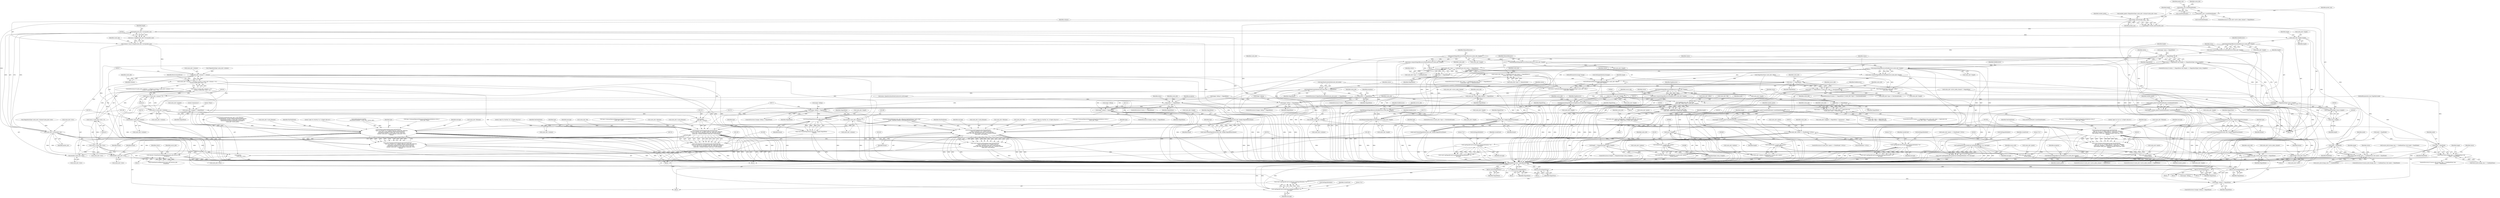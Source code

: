 digraph "0_ImageMagick_4e81ce8b07219c69a9aeccb0f7f7b927ca6db74c_0@API" {
"1000287" [label="(Call,packet_size=sizeof(PixelPacket))"];
"1000297" [label="(Call,packet_size+=sizeof(IndexPacket))"];
"1000303" [label="(Call,number_pixels*packet_size)"];
"1000301" [label="(Call,length=number_pixels*packet_size)"];
"1000310" [label="(Call,length/cache_info->rows/packet_size)"];
"1000308" [label="(Call,(size_t) (length/cache_info->rows/packet_size))"];
"1000306" [label="(Call,columns=(size_t) (length/cache_info->rows/packet_size))"];
"1000319" [label="(Call,cache_info->columns != columns)"];
"1000318" [label="(Call,(cache_info->columns != columns) || ((ssize_t) cache_info->columns < 0) ||\n      ((ssize_t) cache_info->rows < 0))"];
"1000326" [label="(Call,(ssize_t) cache_info->columns)"];
"1000325" [label="(Call,(ssize_t) cache_info->columns < 0)"];
"1000324" [label="(Call,((ssize_t) cache_info->columns < 0) ||\n      ((ssize_t) cache_info->rows < 0))"];
"1000549" [label="(Call,(double) cache_info->columns)"];
"1000533" [label="(Call,FormatLocaleString(message,MaxTextExtent,\n                    \"open %s (%s %s, %.20gx%.20g %s)\",cache_info->filename,\n                    cache_info->mapped != MagickFalse ? \"Anonymous\" : \"Heap\",\n                    type,(double) cache_info->columns,(double) cache_info->rows,\n                    format))"];
"1000531" [label="(Call,(void) FormatLocaleString(message,MaxTextExtent,\n                    \"open %s (%s %s, %.20gx%.20g %s)\",cache_info->filename,\n                    cache_info->mapped != MagickFalse ? \"Anonymous\" : \"Heap\",\n                    type,(double) cache_info->columns,(double) cache_info->rows,\n                    format))"];
"1000562" [label="(Call,LogMagickEvent(CacheEvent,GetMagickModule(),\"%s\",\n                    message))"];
"1000560" [label="(Call,(void) LogMagickEvent(CacheEvent,GetMagickModule(),\"%s\",\n                    message))"];
"1000752" [label="(Call,(double) cache_info->columns)"];
"1000735" [label="(Call,FormatLocaleString(message,MaxTextExtent,\n                    \"open %s (%s[%d], %s, %.20gx%.20g %s)\",cache_info->filename,\n                    cache_info->cache_filename,GetDistributeCacheFile(\n                    (DistributeCacheInfo *) cache_info->server_info),type,\n                    (double) cache_info->columns,(double) cache_info->rows,\n                    format))"];
"1000733" [label="(Call,(void) FormatLocaleString(message,MaxTextExtent,\n                    \"open %s (%s[%d], %s, %.20gx%.20g %s)\",cache_info->filename,\n                    cache_info->cache_filename,GetDistributeCacheFile(\n                    (DistributeCacheInfo *) cache_info->server_info),type,\n                    (double) cache_info->columns,(double) cache_info->rows,\n                    format))"];
"1000765" [label="(Call,LogMagickEvent(CacheEvent,GetMagickModule(),\"%s\",\n                    message))"];
"1000763" [label="(Call,(void) LogMagickEvent(CacheEvent,GetMagickModule(),\"%s\",\n                    message))"];
"1001068" [label="(Call,(double) cache_info->columns)"];
"1001054" [label="(Call,FormatLocaleString(message,MaxTextExtent,\n                    \"open %s (%s[%d], %s, %.20gx%.20g %s)\",\n                    cache_info->filename,cache_info->cache_filename,\n                    cache_info->file,type,(double) cache_info->columns,(double)\n                    cache_info->rows,format))"];
"1001052" [label="(Call,(void) FormatLocaleString(message,MaxTextExtent,\n                    \"open %s (%s[%d], %s, %.20gx%.20g %s)\",\n                    cache_info->filename,cache_info->cache_filename,\n                    cache_info->file,type,(double) cache_info->columns,(double)\n                    cache_info->rows,format))"];
"1001081" [label="(Call,LogMagickEvent(CacheEvent,GetMagickModule(),\"%s\",\n                    message))"];
"1001079" [label="(Call,(void) LogMagickEvent(CacheEvent,GetMagickModule(),\"%s\",\n                    message))"];
"1001154" [label="(Call,(double)\n        cache_info->columns)"];
"1001140" [label="(Call,FormatLocaleString(message,MaxTextExtent,\n        \"open %s (%s[%d], %s, %.20gx%.20g %s)\",cache_info->filename,\n        cache_info->cache_filename,cache_info->file,type,(double)\n        cache_info->columns,(double) cache_info->rows,format))"];
"1001138" [label="(Call,(void) FormatLocaleString(message,MaxTextExtent,\n        \"open %s (%s[%d], %s, %.20gx%.20g %s)\",cache_info->filename,\n        cache_info->cache_filename,cache_info->file,type,(double)\n        cache_info->columns,(double) cache_info->rows,format))"];
"1001167" [label="(Call,LogMagickEvent(CacheEvent,GetMagickModule(),\"%s\",message))"];
"1001165" [label="(Call,(void) LogMagickEvent(CacheEvent,GetMagickModule(),\"%s\",message))"];
"1000345" [label="(Call,cache_info->length=length)"];
"1000380" [label="(Call,AcquireMagickResource(AreaResource,cache_info->length))"];
"1000378" [label="(Call,status=AcquireMagickResource(AreaResource,cache_info->length))"];
"1000396" [label="(Call,status != MagickFalse)"];
"1000395" [label="(Call,(status != MagickFalse) && (length == (MagickSizeType) ((size_t) length)))"];
"1000416" [label="(Call,(cache_info->type == UndefinedCache) && (status != MagickFalse))"];
"1000415" [label="(Call,((cache_info->type == UndefinedCache) && (status != MagickFalse)) ||\n           (cache_info->type == MemoryCache))"];
"1000422" [label="(Call,status != MagickFalse)"];
"1000470" [label="(Call,cache_info->active_index_channel != MagickFalse)"];
"1000508" [label="(Call,image->debug != MagickFalse)"];
"1000541" [label="(Call,cache_info->mapped != MagickFalse)"];
"1000497" [label="(Call,status&=ClonePixelCacheRepository(cache_info,&source_info,\n                    exception))"];
"1000590" [label="(Call,status == MagickFalse)"];
"1000589" [label="(Call,(status == MagickFalse) || (cache_info->type == DistributedCache))"];
"1000628" [label="(Call,status == MagickFalse)"];
"1000710" [label="(Call,image->debug != MagickFalse)"];
"1000718" [label="(Call,FormatMagickSize(cache_info->length,MagickFalse,\n                    format))"];
"1000716" [label="(Call,(void) FormatMagickSize(cache_info->length,MagickFalse,\n                    format))"];
"1000788" [label="(Return,return(MagickFalse);)"];
"1000812" [label="(Call,OpenPixelCacheOnDisk(cache_info,mode) == MagickFalse)"];
"1000830" [label="(Return,return(MagickFalse);)"];
"1000846" [label="(Call,status == MagickFalse)"];
"1000857" [label="(Return,return(MagickFalse);)"];
"1000906" [label="(Call,status == MagickFalse)"];
"1000905" [label="(Call,(status == MagickFalse) && (cache_info->type != MapCache) &&\n          (cache_info->type != MemoryCache))"];
"1000991" [label="(Call,cache_info->active_index_channel != MagickFalse)"];
"1001029" [label="(Call,image->debug != MagickFalse)"];
"1001115" [label="(Call,image->debug != MagickFalse)"];
"1001123" [label="(Call,FormatMagickSize(cache_info->length,MagickFalse,format))"];
"1001121" [label="(Call,(void) FormatMagickSize(cache_info->length,MagickFalse,format))"];
"1000409" [label="(Call,AcquireMagickResource(MemoryResource,cache_info->length))"];
"1000407" [label="(Call,status=AcquireMagickResource(MemoryResource,cache_info->length))"];
"1000516" [label="(Call,FormatMagickSize(cache_info->length,MagickTrue,format))"];
"1000514" [label="(Call,(void) FormatMagickSize(cache_info->length,MagickTrue,format))"];
"1000574" [label="(Return,return(MagickTrue);)"];
"1000576" [label="(Call,RelinquishMagickResource(MemoryResource,cache_info->length))"];
"1000583" [label="(Call,AcquireMagickResource(DiskResource,cache_info->length))"];
"1000581" [label="(Call,status=AcquireMagickResource(DiskResource,cache_info->length))"];
"1000606" [label="(Call,RelinquishMagickResource(DiskResource,cache_info->length))"];
"1000772" [label="(Call,RelinquishMagickResource(DiskResource,cache_info->length))"];
"1000818" [label="(Call,RelinquishMagickResource(DiskResource,cache_info->length))"];
"1000834" [label="(Call,SetPixelCacheExtent(image,(MagickSizeType) cache_info->offset+\n    cache_info->length))"];
"1000832" [label="(Call,status=SetPixelCacheExtent(image,(MagickSizeType) cache_info->offset+\n    cache_info->length))"];
"1000836" [label="(Call,(MagickSizeType) cache_info->offset+\n    cache_info->length)"];
"1000899" [label="(Call,AcquireMagickResource(MapResource,cache_info->length))"];
"1000897" [label="(Call,status=AcquireMagickResource(MapResource,cache_info->length))"];
"1000941" [label="(Call,(size_t) cache_info->length)"];
"1000933" [label="(Call,MapBlob(cache_info->file,mode,\n            cache_info->offset,(size_t) cache_info->length))"];
"1000931" [label="(Call,(PixelPacket *) MapBlob(cache_info->file,mode,\n            cache_info->offset,(size_t) cache_info->length))"];
"1000927" [label="(Call,cache_info->pixels=(PixelPacket *) MapBlob(cache_info->file,mode,\n            cache_info->offset,(size_t) cache_info->length))"];
"1000947" [label="(Call,cache_info->pixels == (PixelPacket *) NULL)"];
"1001000" [label="(Call,(IndexPacket *) (cache_info->pixels+\n                  number_pixels))"];
"1000996" [label="(Call,cache_info->indexes=(IndexPacket *) (cache_info->pixels+\n                  number_pixels))"];
"1001002" [label="(Call,cache_info->pixels+\n                  number_pixels)"];
"1001014" [label="(Call,mode != ReadMode)"];
"1001008" [label="(Call,(source_info.storage_class != UndefinedClass) &&\n                  (mode != ReadMode))"];
"1001100" [label="(Call,mode != ReadMode)"];
"1001094" [label="(Call,(source_info.storage_class != UndefinedClass) && (mode != ReadMode))"];
"1001037" [label="(Call,FormatMagickSize(cache_info->length,MagickTrue,format))"];
"1001035" [label="(Call,(void) FormatMagickSize(cache_info->length,MagickTrue,format))"];
"1001086" [label="(Return,return(MagickTrue);)"];
"1001088" [label="(Call,RelinquishMagickResource(MapResource,cache_info->length))"];
"1000312" [label="(Call,cache_info->rows/packet_size)"];
"1000333" [label="(Call,(ssize_t) cache_info->rows)"];
"1000332" [label="(Call,(ssize_t) cache_info->rows < 0)"];
"1000554" [label="(Call,(double) cache_info->rows)"];
"1000757" [label="(Call,(double) cache_info->rows)"];
"1001073" [label="(Call,(double)\n                    cache_info->rows)"];
"1001159" [label="(Call,(double) cache_info->rows)"];
"1000387" [label="(Call,number_pixels*(sizeof(PixelPacket)+sizeof(IndexPacket)))"];
"1000385" [label="(Call,length=number_pixels*(sizeof(PixelPacket)+sizeof(IndexPacket)))"];
"1000403" [label="(Call,(size_t) length)"];
"1000399" [label="(Call,length == (MagickSizeType) ((size_t) length))"];
"1000401" [label="(Call,(MagickSizeType) ((size_t) length))"];
"1000479" [label="(Call,(IndexPacket *) (cache_info->pixels+\n                  number_pixels))"];
"1000475" [label="(Call,cache_info->indexes=(IndexPacket *) (cache_info->pixels+\n                  number_pixels))"];
"1000481" [label="(Call,cache_info->pixels+\n                  number_pixels)"];
"1000875" [label="(Call,number_pixels*(sizeof(PixelPacket)+sizeof(IndexPacket)))"];
"1000873" [label="(Call,length=number_pixels*(sizeof(PixelPacket)+sizeof(IndexPacket)))"];
"1000887" [label="(Call,(size_t) length)"];
"1000883" [label="(Call,length != (MagickSizeType) ((size_t) length))"];
"1000885" [label="(Call,(MagickSizeType) ((size_t) length))"];
"1000612" [label="(Identifier,server_info)"];
"1000598" [label="(Block,)"];
"1001147" [label="(Call,cache_info->cache_filename)"];
"1000816" [label="(Identifier,MagickFalse)"];
"1000946" [label="(ControlStructure,if (cache_info->pixels == (PixelPacket *) NULL))"];
"1000320" [label="(Call,cache_info->columns)"];
"1000406" [label="(Block,)"];
"1001056" [label="(Identifier,MaxTextExtent)"];
"1001083" [label="(Call,GetMagickModule())"];
"1000490" [label="(Identifier,source_info)"];
"1000725" [label="(Identifier,type)"];
"1000542" [label="(Call,cache_info->mapped)"];
"1001140" [label="(Call,FormatLocaleString(message,MaxTextExtent,\n        \"open %s (%s[%d], %s, %.20gx%.20g %s)\",cache_info->filename,\n        cache_info->cache_filename,cache_info->file,type,(double)\n        cache_info->columns,(double) cache_info->rows,format))"];
"1000830" [label="(Return,return(MagickFalse);)"];
"1000577" [label="(Identifier,MemoryResource)"];
"1000937" [label="(Identifier,mode)"];
"1000514" [label="(Call,(void) FormatMagickSize(cache_info->length,MagickTrue,format))"];
"1000875" [label="(Call,number_pixels*(sizeof(PixelPacket)+sizeof(IndexPacket)))"];
"1000882" [label="(ControlStructure,if (length != (MagickSizeType) ((size_t) length)))"];
"1000898" [label="(Identifier,status)"];
"1000469" [label="(ControlStructure,if (cache_info->active_index_channel != MagickFalse))"];
"1000582" [label="(Identifier,status)"];
"1000508" [label="(Call,image->debug != MagickFalse)"];
"1000716" [label="(Call,(void) FormatMagickSize(cache_info->length,MagickFalse,\n                    format))"];
"1000817" [label="(Block,)"];
"1000306" [label="(Call,columns=(size_t) (length/cache_info->rows/packet_size))"];
"1000847" [label="(Identifier,status)"];
"1000382" [label="(Call,cache_info->length)"];
"1000759" [label="(Call,cache_info->rows)"];
"1000340" [label="(Identifier,ResourceLimitError)"];
"1000991" [label="(Call,cache_info->active_index_channel != MagickFalse)"];
"1000723" [label="(Identifier,format)"];
"1001087" [label="(Identifier,MagickTrue)"];
"1001138" [label="(Call,(void) FormatLocaleString(message,MaxTextExtent,\n        \"open %s (%s[%d], %s, %.20gx%.20g %s)\",cache_info->filename,\n        cache_info->cache_filename,cache_info->file,type,(double)\n        cache_info->columns,(double) cache_info->rows,format))"];
"1000541" [label="(Call,cache_info->mapped != MagickFalse)"];
"1000535" [label="(Identifier,MaxTextExtent)"];
"1000574" [label="(Return,return(MagickTrue);)"];
"1001123" [label="(Call,FormatMagickSize(cache_info->length,MagickFalse,format))"];
"1000968" [label="(Block,)"];
"1001000" [label="(Call,(IndexPacket *) (cache_info->pixels+\n                  number_pixels))"];
"1000709" [label="(ControlStructure,if (image->debug != MagickFalse))"];
"1000318" [label="(Call,(cache_info->columns != columns) || ((ssize_t) cache_info->columns < 0) ||\n      ((ssize_t) cache_info->rows < 0))"];
"1001119" [label="(Identifier,MagickFalse)"];
"1001167" [label="(Call,LogMagickEvent(CacheEvent,GetMagickModule(),\"%s\",message))"];
"1000432" [label="(Identifier,cache_info)"];
"1000411" [label="(Call,cache_info->length)"];
"1000722" [label="(Identifier,MagickFalse)"];
"1000387" [label="(Call,number_pixels*(sizeof(PixelPacket)+sizeof(IndexPacket)))"];
"1000762" [label="(Identifier,format)"];
"1000507" [label="(ControlStructure,if (image->debug != MagickFalse))"];
"1001089" [label="(Identifier,MapResource)"];
"1001159" [label="(Call,(double) cache_info->rows)"];
"1000912" [label="(Identifier,cache_info)"];
"1001055" [label="(Identifier,message)"];
"1000302" [label="(Identifier,length)"];
"1000773" [label="(Identifier,DiskResource)"];
"1000947" [label="(Call,cache_info->pixels == (PixelPacket *) NULL)"];
"1000424" [label="(Identifier,MagickFalse)"];
"1000907" [label="(Identifier,status)"];
"1000622" [label="(Call,status=OpenDistributePixelCache(server_info,image))"];
"1000957" [label="(Identifier,cache_info)"];
"1000861" [label="(Identifier,cache_info)"];
"1000926" [label="(Block,)"];
"1000583" [label="(Call,AcquireMagickResource(DiskResource,cache_info->length))"];
"1000927" [label="(Call,cache_info->pixels=(PixelPacket *) MapBlob(cache_info->file,mode,\n            cache_info->offset,(size_t) cache_info->length))"];
"1001121" [label="(Call,(void) FormatMagickSize(cache_info->length,MagickFalse,format))"];
"1001081" [label="(Call,LogMagickEvent(CacheEvent,GetMagickModule(),\"%s\",\n                    message))"];
"1001002" [label="(Call,cache_info->pixels+\n                  number_pixels)"];
"1000325" [label="(Call,(ssize_t) cache_info->columns < 0)"];
"1000995" [label="(Identifier,MagickFalse)"];
"1001015" [label="(Identifier,mode)"];
"1001100" [label="(Call,mode != ReadMode)"];
"1000578" [label="(Call,cache_info->length)"];
"1000757" [label="(Call,(double) cache_info->rows)"];
"1000832" [label="(Call,status=SetPixelCacheExtent(image,(MagickSizeType) cache_info->offset+\n    cache_info->length))"];
"1001034" [label="(Block,)"];
"1001061" [label="(Call,cache_info->cache_filename)"];
"1000108" [label="(Block,)"];
"1000848" [label="(Identifier,MagickFalse)"];
"1000836" [label="(Call,(MagickSizeType) cache_info->offset+\n    cache_info->length)"];
"1000517" [label="(Call,cache_info->length)"];
"1000506" [label="(Identifier,source_info)"];
"1000516" [label="(Call,FormatMagickSize(cache_info->length,MagickTrue,format))"];
"1000908" [label="(Identifier,MagickFalse)"];
"1000670" [label="(Call,FormatLocaleString(cache_info->cache_filename,\n                MaxTextExtent,\"%s:%d\",GetDistributeCacheHostname(\n                (DistributeCacheInfo *) cache_info->server_info),\n                GetDistributeCachePort((DistributeCacheInfo *)\n                cache_info->server_info)))"];
"1001073" [label="(Call,(double)\n                    cache_info->rows)"];
"1000593" [label="(Call,cache_info->type == DistributedCache)"];
"1000943" [label="(Call,cache_info->length)"];
"1000928" [label="(Call,cache_info->pixels)"];
"1000305" [label="(Identifier,packet_size)"];
"1001143" [label="(Literal,\"open %s (%s[%d], %s, %.20gx%.20g %s)\")"];
"1000347" [label="(Identifier,cache_info)"];
"1000400" [label="(Identifier,length)"];
"1000321" [label="(Identifier,cache_info)"];
"1000319" [label="(Call,cache_info->columns != columns)"];
"1000276" [label="(Call,number_pixels=(MagickSizeType) cache_info->columns*cache_info->rows)"];
"1000521" [label="(Identifier,format)"];
"1001003" [label="(Call,cache_info->pixels)"];
"1000405" [label="(Identifier,length)"];
"1000851" [label="(Identifier,exception)"];
"1000422" [label="(Call,status != MagickFalse)"];
"1000498" [label="(Identifier,status)"];
"1000931" [label="(Call,(PixelPacket *) MapBlob(cache_info->file,mode,\n            cache_info->offset,(size_t) cache_info->length))"];
"1000394" [label="(ControlStructure,if ((status != MagickFalse) && (length == (MagickSizeType) ((size_t) length))))"];
"1001173" [label="(Identifier,MagickTrue)"];
"1000899" [label="(Call,AcquireMagickResource(MapResource,cache_info->length))"];
"1001171" [label="(Identifier,message)"];
"1000312" [label="(Call,cache_info->rows/packet_size)"];
"1001058" [label="(Call,cache_info->filename)"];
"1000873" [label="(Call,length=number_pixels*(sizeof(PixelPacket)+sizeof(IndexPacket)))"];
"1000892" [label="(Identifier,cache_info)"];
"1001115" [label="(Call,image->debug != MagickFalse)"];
"1000512" [label="(Identifier,MagickFalse)"];
"1000789" [label="(Identifier,MagickFalse)"];
"1000591" [label="(Identifier,status)"];
"1000549" [label="(Call,(double) cache_info->columns)"];
"1001070" [label="(Call,cache_info->columns)"];
"1000794" [label="(Identifier,source_info)"];
"1001116" [label="(Call,image->debug)"];
"1000449" [label="(Block,)"];
"1001095" [label="(Call,source_info.storage_class != UndefinedClass)"];
"1000434" [label="(Call,cache_info->pixels == (PixelPacket *) NULL)"];
"1001124" [label="(Call,cache_info->length)"];
"1001170" [label="(Literal,\"%s\")"];
"1000288" [label="(Identifier,packet_size)"];
"1001007" [label="(ControlStructure,if ((source_info.storage_class != UndefinedClass) &&\n                  (mode != ReadMode)))"];
"1000328" [label="(Call,cache_info->columns)"];
"1000811" [label="(ControlStructure,if (OpenPixelCacheOnDisk(cache_info,mode) == MagickFalse))"];
"1000904" [label="(ControlStructure,if ((status == MagickFalse) && (cache_info->type != MapCache) &&\n          (cache_info->type != MemoryCache)))"];
"1001019" [label="(Identifier,status)"];
"1001097" [label="(Identifier,source_info)"];
"1000742" [label="(Call,cache_info->cache_filename)"];
"1000889" [label="(Identifier,length)"];
"1000417" [label="(Call,cache_info->type == UndefinedCache)"];
"1000323" [label="(Identifier,columns)"];
"1000427" [label="(Identifier,cache_info)"];
"1001064" [label="(Call,cache_info->file)"];
"1000307" [label="(Identifier,columns)"];
"1001014" [label="(Call,mode != ReadMode)"];
"1000752" [label="(Call,(double) cache_info->columns)"];
"1000399" [label="(Call,length == (MagickSizeType) ((size_t) length))"];
"1000834" [label="(Call,SetPixelCacheExtent(image,(MagickSizeType) cache_info->offset+\n    cache_info->length))"];
"1000332" [label="(Call,(ssize_t) cache_info->rows < 0)"];
"1000846" [label="(Call,status == MagickFalse)"];
"1000905" [label="(Call,(status == MagickFalse) && (cache_info->type != MapCache) &&\n          (cache_info->type != MemoryCache))"];
"1001165" [label="(Call,(void) LogMagickEvent(CacheEvent,GetMagickModule(),\"%s\",message))"];
"1001117" [label="(Identifier,image)"];
"1000324" [label="(Call,((ssize_t) cache_info->columns < 0) ||\n      ((ssize_t) cache_info->rows < 0))"];
"1000563" [label="(Identifier,CacheEvent)"];
"1001142" [label="(Identifier,MaxTextExtent)"];
"1001041" [label="(Identifier,MagickTrue)"];
"1000774" [label="(Call,cache_info->length)"];
"1000481" [label="(Call,cache_info->pixels+\n                  number_pixels)"];
"1000606" [label="(Call,RelinquishMagickResource(DiskResource,cache_info->length))"];
"1001044" [label="(Identifier,type)"];
"1000938" [label="(Call,cache_info->offset)"];
"1000737" [label="(Identifier,MaxTextExtent)"];
"1000922" [label="(Identifier,cache_info)"];
"1001042" [label="(Identifier,format)"];
"1001075" [label="(Call,cache_info->rows)"];
"1000738" [label="(Literal,\"open %s (%s[%d], %s, %.20gx%.20g %s)\")"];
"1000310" [label="(Call,length/cache_info->rows/packet_size)"];
"1001057" [label="(Literal,\"open %s (%s[%d], %s, %.20gx%.20g %s)\")"];
"1000896" [label="(Block,)"];
"1000581" [label="(Call,status=AcquireMagickResource(DiskResource,cache_info->length))"];
"1000900" [label="(Identifier,MapResource)"];
"1000791" [label="(Call,(source_info.storage_class != UndefinedClass) && (mode != ReadMode))"];
"1001009" [label="(Call,source_info.storage_class != UndefinedClass)"];
"1000388" [label="(Identifier,number_pixels)"];
"1000766" [label="(Identifier,CacheEvent)"];
"1000607" [label="(Identifier,DiskResource)"];
"1000326" [label="(Call,(ssize_t) cache_info->columns)"];
"1001154" [label="(Call,(double)\n        cache_info->columns)"];
"1000331" [label="(Literal,0)"];
"1000745" [label="(Call,GetDistributeCacheFile(\n                    (DistributeCacheInfo *) cache_info->server_info))"];
"1000554" [label="(Call,(double) cache_info->rows)"];
"1001130" [label="(Identifier,type)"];
"1000415" [label="(Call,((cache_info->type == UndefinedCache) && (status != MagickFalse)) ||\n           (cache_info->type == MemoryCache))"];
"1001035" [label="(Call,(void) FormatMagickSize(cache_info->length,MagickTrue,format))"];
"1000562" [label="(Call,LogMagickEvent(CacheEvent,GetMagickModule(),\"%s\",\n                    message))"];
"1000751" [label="(Identifier,type)"];
"1000884" [label="(Identifier,length)"];
"1000857" [label="(Return,return(MagickFalse);)"];
"1000951" [label="(Call,(PixelPacket *) NULL)"];
"1000289" [label="(Call,sizeof(PixelPacket))"];
"1001028" [label="(ControlStructure,if (image->debug != MagickFalse))"];
"1001011" [label="(Identifier,source_info)"];
"1000301" [label="(Call,length=number_pixels*packet_size)"];
"1001156" [label="(Call,cache_info->columns)"];
"1000408" [label="(Identifier,status)"];
"1000335" [label="(Call,cache_info->rows)"];
"1000105" [label="(MethodParameterIn,Image *image)"];
"1001016" [label="(Identifier,ReadMode)"];
"1000718" [label="(Call,FormatMagickSize(cache_info->length,MagickFalse,\n                    format))"];
"1000837" [label="(Call,(MagickSizeType) cache_info->offset)"];
"1000106" [label="(MethodParameterIn,const MapMode mode)"];
"1000998" [label="(Identifier,cache_info)"];
"1000219" [label="(Call,FormatLocaleString(cache_info->filename,MaxTextExtent,\"%s[%.20g]\",\n    image->filename,(double) GetImageIndexInList(image)))"];
"1000824" [label="(Identifier,exception)"];
"1000546" [label="(Literal,\"Anonymous\")"];
"1000378" [label="(Call,status=AcquireMagickResource(AreaResource,cache_info->length))"];
"1001038" [label="(Call,cache_info->length)"];
"1000297" [label="(Call,packet_size+=sizeof(IndexPacket))"];
"1000772" [label="(Call,RelinquishMagickResource(DiskResource,cache_info->length))"];
"1000941" [label="(Call,(size_t) cache_info->length)"];
"1000992" [label="(Call,cache_info->active_index_channel)"];
"1000471" [label="(Call,cache_info->active_index_channel)"];
"1000398" [label="(Identifier,MagickFalse)"];
"1000576" [label="(Call,RelinquishMagickResource(MemoryResource,cache_info->length))"];
"1000230" [label="(Call,GetImageIndexInList(image))"];
"1000419" [label="(Identifier,cache_info)"];
"1000349" [label="(Identifier,length)"];
"1000909" [label="(Call,(cache_info->type != MapCache) &&\n          (cache_info->type != MemoryCache))"];
"1000380" [label="(Call,AcquireMagickResource(AreaResource,cache_info->length))"];
"1000531" [label="(Call,(void) FormatLocaleString(message,MaxTextExtent,\n                    \"open %s (%s %s, %.20gx%.20g %s)\",cache_info->filename,\n                    cache_info->mapped != MagickFalse ? \"Anonymous\" : \"Heap\",\n                    type,(double) cache_info->columns,(double) cache_info->rows,\n                    format))"];
"1000522" [label="(Call,type=CommandOptionToMnemonic(MagickCacheOptions,(ssize_t)\n                    cache_info->type))"];
"1000627" [label="(ControlStructure,if (status == MagickFalse))"];
"1000820" [label="(Call,cache_info->length)"];
"1000559" [label="(Identifier,format)"];
"1001082" [label="(Identifier,CacheEvent)"];
"1000140" [label="(Call,image->debug != MagickFalse)"];
"1000536" [label="(Literal,\"open %s (%s %s, %.20gx%.20g %s)\")"];
"1000842" [label="(Call,cache_info->length)"];
"1000767" [label="(Call,GetMagickModule())"];
"1001161" [label="(Call,cache_info->rows)"];
"1000523" [label="(Identifier,type)"];
"1001084" [label="(Literal,\"%s\")"];
"1000381" [label="(Identifier,AreaResource)"];
"1000769" [label="(Identifier,message)"];
"1000346" [label="(Call,cache_info->length)"];
"1000588" [label="(ControlStructure,if ((status == MagickFalse) || (cache_info->type == DistributedCache)))"];
"1000715" [label="(Block,)"];
"1000933" [label="(Call,MapBlob(cache_info->file,mode,\n            cache_info->offset,(size_t) cache_info->length))"];
"1000313" [label="(Call,cache_info->rows)"];
"1000287" [label="(Call,packet_size=sizeof(PixelPacket))"];
"1000551" [label="(Call,cache_info->columns)"];
"1000797" [label="(Call,mode != ReadMode)"];
"1001174" [label="(MethodReturn,static MagickBooleanType)"];
"1001153" [label="(Identifier,type)"];
"1000906" [label="(Call,status == MagickFalse)"];
"1000333" [label="(Call,(ssize_t) cache_info->rows)"];
"1000474" [label="(Identifier,MagickFalse)"];
"1000630" [label="(Identifier,MagickFalse)"];
"1000948" [label="(Call,cache_info->pixels)"];
"1000470" [label="(Call,cache_info->active_index_channel != MagickFalse)"];
"1000812" [label="(Call,OpenPixelCacheOnDisk(cache_info,mode) == MagickFalse)"];
"1001120" [label="(Block,)"];
"1000311" [label="(Identifier,length)"];
"1000845" [label="(ControlStructure,if (status == MagickFalse))"];
"1000279" [label="(Call,(MagickSizeType) cache_info->columns)"];
"1001030" [label="(Call,image->debug)"];
"1001043" [label="(Call,type=CommandOptionToMnemonic(MagickCacheOptions,(ssize_t)\n                    cache_info->type))"];
"1000711" [label="(Call,image->debug)"];
"1000395" [label="(Call,(status != MagickFalse) && (length == (MagickSizeType) ((size_t) length)))"];
"1000565" [label="(Literal,\"%s\")"];
"1000628" [label="(Call,status == MagickFalse)"];
"1000545" [label="(Identifier,MagickFalse)"];
"1000849" [label="(Block,)"];
"1000564" [label="(Call,GetMagickModule())"];
"1000585" [label="(Call,cache_info->length)"];
"1001141" [label="(Identifier,message)"];
"1000600" [label="(ControlStructure,if (cache_info->type == DistributedCache))"];
"1000477" [label="(Identifier,cache_info)"];
"1000560" [label="(Call,(void) LogMagickEvent(CacheEvent,GetMagickModule(),\"%s\",\n                    message))"];
"1001164" [label="(Identifier,format)"];
"1000409" [label="(Call,AcquireMagickResource(MemoryResource,cache_info->length))"];
"1001031" [label="(Identifier,image)"];
"1000513" [label="(Block,)"];
"1000509" [label="(Call,image->debug)"];
"1000476" [label="(Call,cache_info->indexes)"];
"1000592" [label="(Identifier,MagickFalse)"];
"1000883" [label="(Call,length != (MagickSizeType) ((size_t) length))"];
"1000877" [label="(Call,sizeof(PixelPacket)+sizeof(IndexPacket))"];
"1000397" [label="(Identifier,status)"];
"1000765" [label="(Call,LogMagickEvent(CacheEvent,GetMagickModule(),\"%s\",\n                    message))"];
"1000386" [label="(Identifier,length)"];
"1001033" [label="(Identifier,MagickFalse)"];
"1000425" [label="(Call,cache_info->type == MemoryCache)"];
"1001114" [label="(ControlStructure,if (image->debug != MagickFalse))"];
"1000754" [label="(Call,cache_info->columns)"];
"1000724" [label="(Call,type=CommandOptionToMnemonic(MagickCacheOptions,(ssize_t)\n                    cache_info->type))"];
"1001067" [label="(Identifier,type)"];
"1001150" [label="(Call,cache_info->file)"];
"1000788" [label="(Return,return(MagickFalse);)"];
"1000763" [label="(Call,(void) LogMagickEvent(CacheEvent,GetMagickModule(),\"%s\",\n                    message))"];
"1000858" [label="(Identifier,MagickFalse)"];
"1000533" [label="(Call,FormatLocaleString(message,MaxTextExtent,\n                    \"open %s (%s %s, %.20gx%.20g %s)\",cache_info->filename,\n                    cache_info->mapped != MagickFalse ? \"Anonymous\" : \"Heap\",\n                    type,(double) cache_info->columns,(double) cache_info->rows,\n                    format))"];
"1000929" [label="(Identifier,cache_info)"];
"1000733" [label="(Call,(void) FormatLocaleString(message,MaxTextExtent,\n                    \"open %s (%s[%d], %s, %.20gx%.20g %s)\",cache_info->filename,\n                    cache_info->cache_filename,GetDistributeCacheFile(\n                    (DistributeCacheInfo *) cache_info->server_info),type,\n                    (double) cache_info->columns,(double) cache_info->rows,\n                    format))"];
"1000308" [label="(Call,(size_t) (length/cache_info->rows/packet_size))"];
"1000548" [label="(Identifier,type)"];
"1000379" [label="(Identifier,status)"];
"1000414" [label="(ControlStructure,if (((cache_info->type == UndefinedCache) && (status != MagickFalse)) ||\n           (cache_info->type == MemoryCache)))"];
"1000316" [label="(Identifier,packet_size)"];
"1000710" [label="(Call,image->debug != MagickFalse)"];
"1000353" [label="(Identifier,image)"];
"1000629" [label="(Identifier,status)"];
"1000423" [label="(Identifier,status)"];
"1001054" [label="(Call,FormatLocaleString(message,MaxTextExtent,\n                    \"open %s (%s[%d], %s, %.20gx%.20g %s)\",\n                    cache_info->filename,cache_info->cache_filename,\n                    cache_info->file,type,(double) cache_info->columns,(double)\n                    cache_info->rows,format))"];
"1000482" [label="(Call,cache_info->pixels)"];
"1000303" [label="(Call,number_pixels*packet_size)"];
"1000818" [label="(Call,RelinquishMagickResource(DiskResource,cache_info->length))"];
"1000584" [label="(Identifier,DiskResource)"];
"1001085" [label="(Identifier,message)"];
"1000291" [label="(ControlStructure,if (cache_info->active_index_channel != MagickFalse))"];
"1001129" [label="(Call,type=CommandOptionToMnemonic(MagickCacheOptions,(ssize_t)\n        cache_info->type))"];
"1000292" [label="(Call,cache_info->active_index_channel != MagickFalse)"];
"1000831" [label="(Identifier,MagickFalse)"];
"1000407" [label="(Call,status=AcquireMagickResource(MemoryResource,cache_info->length))"];
"1000345" [label="(Call,cache_info->length=length)"];
"1000304" [label="(Identifier,number_pixels)"];
"1000396" [label="(Call,status != MagickFalse)"];
"1000410" [label="(Identifier,MemoryResource)"];
"1000887" [label="(Call,(size_t) length)"];
"1000278" [label="(Call,(MagickSizeType) cache_info->columns*cache_info->rows)"];
"1000537" [label="(Call,cache_info->filename)"];
"1000485" [label="(Identifier,number_pixels)"];
"1000876" [label="(Identifier,number_pixels)"];
"1000534" [label="(Identifier,message)"];
"1000771" [label="(Identifier,MagickTrue)"];
"1000901" [label="(Call,cache_info->length)"];
"1000479" [label="(Call,(IndexPacket *) (cache_info->pixels+\n                  number_pixels))"];
"1001029" [label="(Call,image->debug != MagickFalse)"];
"1000540" [label="(Call,cache_info->mapped != MagickFalse ? \"Anonymous\" : \"Heap\")"];
"1001144" [label="(Call,cache_info->filename)"];
"1000497" [label="(Call,status&=ClonePixelCacheRepository(cache_info,&source_info,\n                    exception))"];
"1000595" [label="(Identifier,cache_info)"];
"1000603" [label="(Identifier,cache_info)"];
"1000736" [label="(Identifier,message)"];
"1000475" [label="(Call,cache_info->indexes=(IndexPacket *) (cache_info->pixels+\n                  number_pixels))"];
"1000294" [label="(Identifier,cache_info)"];
"1000897" [label="(Call,status=AcquireMagickResource(MapResource,cache_info->length))"];
"1000499" [label="(Call,ClonePixelCacheRepository(cache_info,&source_info,\n                    exception))"];
"1000719" [label="(Call,cache_info->length)"];
"1001128" [label="(Identifier,format)"];
"1001086" [label="(Return,return(MagickTrue);)"];
"1000835" [label="(Identifier,image)"];
"1001105" [label="(Identifier,status)"];
"1000299" [label="(Call,sizeof(IndexPacket))"];
"1000714" [label="(Identifier,MagickFalse)"];
"1000569" [label="(Identifier,cache_info)"];
"1001006" [label="(Identifier,number_pixels)"];
"1000385" [label="(Call,length=number_pixels*(sizeof(PixelPacket)+sizeof(IndexPacket)))"];
"1000575" [label="(Identifier,MagickTrue)"];
"1001068" [label="(Call,(double) cache_info->columns)"];
"1000566" [label="(Identifier,message)"];
"1001078" [label="(Identifier,format)"];
"1000298" [label="(Identifier,packet_size)"];
"1000646" [label="(Identifier,cache_info)"];
"1000949" [label="(Identifier,cache_info)"];
"1000403" [label="(Call,(size_t) length)"];
"1000589" [label="(Call,(status == MagickFalse) || (cache_info->type == DistributedCache))"];
"1000739" [label="(Call,cache_info->filename)"];
"1000401" [label="(Call,(MagickSizeType) ((size_t) length))"];
"1000520" [label="(Identifier,MagickTrue)"];
"1000608" [label="(Call,cache_info->length)"];
"1001102" [label="(Identifier,ReadMode)"];
"1000934" [label="(Call,cache_info->file)"];
"1000317" [label="(ControlStructure,if ((cache_info->columns != columns) || ((ssize_t) cache_info->columns < 0) ||\n      ((ssize_t) cache_info->rows < 0)))"];
"1001169" [label="(Call,GetMagickModule())"];
"1000496" [label="(Block,)"];
"1000338" [label="(Literal,0)"];
"1001101" [label="(Identifier,mode)"];
"1000547" [label="(Literal,\"Heap\")"];
"1000819" [label="(Identifier,DiskResource)"];
"1000633" [label="(Identifier,exception)"];
"1000351" [label="(Call,image->ping != MagickFalse)"];
"1001168" [label="(Identifier,CacheEvent)"];
"1000768" [label="(Literal,\"%s\")"];
"1000590" [label="(Call,status == MagickFalse)"];
"1000874" [label="(Identifier,length)"];
"1000813" [label="(Call,OpenPixelCacheOnDisk(cache_info,mode))"];
"1000416" [label="(Call,(cache_info->type == UndefinedCache) && (status != MagickFalse))"];
"1000990" [label="(ControlStructure,if (cache_info->active_index_channel != MagickFalse))"];
"1001079" [label="(Call,(void) LogMagickEvent(CacheEvent,GetMagickModule(),\"%s\",\n                    message))"];
"1001052" [label="(Call,(void) FormatLocaleString(message,MaxTextExtent,\n                    \"open %s (%s[%d], %s, %.20gx%.20g %s)\",\n                    cache_info->filename,cache_info->cache_filename,\n                    cache_info->file,type,(double) cache_info->columns,(double)\n                    cache_info->rows,format))"];
"1001008" [label="(Call,(source_info.storage_class != UndefinedClass) &&\n                  (mode != ReadMode))"];
"1000556" [label="(Call,cache_info->rows)"];
"1001090" [label="(Call,cache_info->length)"];
"1001088" [label="(Call,RelinquishMagickResource(MapResource,cache_info->length))"];
"1001094" [label="(Call,(source_info.storage_class != UndefinedClass) && (mode != ReadMode))"];
"1000389" [label="(Call,sizeof(PixelPacket)+sizeof(IndexPacket))"];
"1000885" [label="(Call,(MagickSizeType) ((size_t) length))"];
"1001093" [label="(ControlStructure,if ((source_info.storage_class != UndefinedClass) && (mode != ReadMode)))"];
"1000735" [label="(Call,FormatLocaleString(message,MaxTextExtent,\n                    \"open %s (%s[%d], %s, %.20gx%.20g %s)\",cache_info->filename,\n                    cache_info->cache_filename,GetDistributeCacheFile(\n                    (DistributeCacheInfo *) cache_info->server_info),type,\n                    (double) cache_info->columns,(double) cache_info->rows,\n                    format))"];
"1000833" [label="(Identifier,status)"];
"1000997" [label="(Call,cache_info->indexes)"];
"1000996" [label="(Call,cache_info->indexes=(IndexPacket *) (cache_info->pixels+\n                  number_pixels))"];
"1001037" [label="(Call,FormatMagickSize(cache_info->length,MagickTrue,format))"];
"1001127" [label="(Identifier,MagickFalse)"];
"1000287" -> "1000108"  [label="AST: "];
"1000287" -> "1000289"  [label="CFG: "];
"1000288" -> "1000287"  [label="AST: "];
"1000289" -> "1000287"  [label="AST: "];
"1000294" -> "1000287"  [label="CFG: "];
"1000287" -> "1000297"  [label="DDG: "];
"1000287" -> "1000303"  [label="DDG: "];
"1000297" -> "1000291"  [label="AST: "];
"1000297" -> "1000299"  [label="CFG: "];
"1000298" -> "1000297"  [label="AST: "];
"1000299" -> "1000297"  [label="AST: "];
"1000302" -> "1000297"  [label="CFG: "];
"1000297" -> "1000303"  [label="DDG: "];
"1000303" -> "1000301"  [label="AST: "];
"1000303" -> "1000305"  [label="CFG: "];
"1000304" -> "1000303"  [label="AST: "];
"1000305" -> "1000303"  [label="AST: "];
"1000301" -> "1000303"  [label="CFG: "];
"1000303" -> "1001174"  [label="DDG: "];
"1000303" -> "1000301"  [label="DDG: "];
"1000303" -> "1000301"  [label="DDG: "];
"1000276" -> "1000303"  [label="DDG: "];
"1000303" -> "1000312"  [label="DDG: "];
"1000303" -> "1000387"  [label="DDG: "];
"1000301" -> "1000108"  [label="AST: "];
"1000302" -> "1000301"  [label="AST: "];
"1000307" -> "1000301"  [label="CFG: "];
"1000301" -> "1001174"  [label="DDG: "];
"1000301" -> "1000310"  [label="DDG: "];
"1000310" -> "1000308"  [label="AST: "];
"1000310" -> "1000312"  [label="CFG: "];
"1000311" -> "1000310"  [label="AST: "];
"1000312" -> "1000310"  [label="AST: "];
"1000308" -> "1000310"  [label="CFG: "];
"1000310" -> "1001174"  [label="DDG: "];
"1000310" -> "1000308"  [label="DDG: "];
"1000310" -> "1000308"  [label="DDG: "];
"1000312" -> "1000310"  [label="DDG: "];
"1000312" -> "1000310"  [label="DDG: "];
"1000310" -> "1000345"  [label="DDG: "];
"1000308" -> "1000306"  [label="AST: "];
"1000309" -> "1000308"  [label="AST: "];
"1000306" -> "1000308"  [label="CFG: "];
"1000308" -> "1001174"  [label="DDG: "];
"1000308" -> "1000306"  [label="DDG: "];
"1000306" -> "1000108"  [label="AST: "];
"1000307" -> "1000306"  [label="AST: "];
"1000321" -> "1000306"  [label="CFG: "];
"1000306" -> "1001174"  [label="DDG: "];
"1000306" -> "1000319"  [label="DDG: "];
"1000319" -> "1000318"  [label="AST: "];
"1000319" -> "1000323"  [label="CFG: "];
"1000320" -> "1000319"  [label="AST: "];
"1000323" -> "1000319"  [label="AST: "];
"1000327" -> "1000319"  [label="CFG: "];
"1000318" -> "1000319"  [label="CFG: "];
"1000319" -> "1001174"  [label="DDG: "];
"1000319" -> "1001174"  [label="DDG: "];
"1000319" -> "1000318"  [label="DDG: "];
"1000319" -> "1000318"  [label="DDG: "];
"1000279" -> "1000319"  [label="DDG: "];
"1000319" -> "1000326"  [label="DDG: "];
"1000319" -> "1000549"  [label="DDG: "];
"1000319" -> "1000752"  [label="DDG: "];
"1000319" -> "1001068"  [label="DDG: "];
"1000319" -> "1001154"  [label="DDG: "];
"1000318" -> "1000317"  [label="AST: "];
"1000318" -> "1000324"  [label="CFG: "];
"1000324" -> "1000318"  [label="AST: "];
"1000340" -> "1000318"  [label="CFG: "];
"1000347" -> "1000318"  [label="CFG: "];
"1000318" -> "1001174"  [label="DDG: "];
"1000318" -> "1001174"  [label="DDG: "];
"1000318" -> "1001174"  [label="DDG: "];
"1000324" -> "1000318"  [label="DDG: "];
"1000324" -> "1000318"  [label="DDG: "];
"1000326" -> "1000325"  [label="AST: "];
"1000326" -> "1000328"  [label="CFG: "];
"1000327" -> "1000326"  [label="AST: "];
"1000328" -> "1000326"  [label="AST: "];
"1000331" -> "1000326"  [label="CFG: "];
"1000326" -> "1001174"  [label="DDG: "];
"1000326" -> "1000325"  [label="DDG: "];
"1000326" -> "1000549"  [label="DDG: "];
"1000326" -> "1000752"  [label="DDG: "];
"1000326" -> "1001068"  [label="DDG: "];
"1000326" -> "1001154"  [label="DDG: "];
"1000325" -> "1000324"  [label="AST: "];
"1000325" -> "1000331"  [label="CFG: "];
"1000331" -> "1000325"  [label="AST: "];
"1000334" -> "1000325"  [label="CFG: "];
"1000324" -> "1000325"  [label="CFG: "];
"1000325" -> "1001174"  [label="DDG: "];
"1000325" -> "1000324"  [label="DDG: "];
"1000325" -> "1000324"  [label="DDG: "];
"1000324" -> "1000332"  [label="CFG: "];
"1000332" -> "1000324"  [label="AST: "];
"1000324" -> "1001174"  [label="DDG: "];
"1000324" -> "1001174"  [label="DDG: "];
"1000332" -> "1000324"  [label="DDG: "];
"1000332" -> "1000324"  [label="DDG: "];
"1000549" -> "1000533"  [label="AST: "];
"1000549" -> "1000551"  [label="CFG: "];
"1000550" -> "1000549"  [label="AST: "];
"1000551" -> "1000549"  [label="AST: "];
"1000555" -> "1000549"  [label="CFG: "];
"1000549" -> "1001174"  [label="DDG: "];
"1000549" -> "1000533"  [label="DDG: "];
"1000533" -> "1000531"  [label="AST: "];
"1000533" -> "1000559"  [label="CFG: "];
"1000534" -> "1000533"  [label="AST: "];
"1000535" -> "1000533"  [label="AST: "];
"1000536" -> "1000533"  [label="AST: "];
"1000537" -> "1000533"  [label="AST: "];
"1000540" -> "1000533"  [label="AST: "];
"1000548" -> "1000533"  [label="AST: "];
"1000554" -> "1000533"  [label="AST: "];
"1000559" -> "1000533"  [label="AST: "];
"1000531" -> "1000533"  [label="CFG: "];
"1000533" -> "1001174"  [label="DDG: "];
"1000533" -> "1001174"  [label="DDG: "];
"1000533" -> "1001174"  [label="DDG: "];
"1000533" -> "1001174"  [label="DDG: "];
"1000533" -> "1001174"  [label="DDG: "];
"1000533" -> "1001174"  [label="DDG: "];
"1000533" -> "1001174"  [label="DDG: "];
"1000533" -> "1000531"  [label="DDG: "];
"1000533" -> "1000531"  [label="DDG: "];
"1000533" -> "1000531"  [label="DDG: "];
"1000533" -> "1000531"  [label="DDG: "];
"1000533" -> "1000531"  [label="DDG: "];
"1000533" -> "1000531"  [label="DDG: "];
"1000533" -> "1000531"  [label="DDG: "];
"1000533" -> "1000531"  [label="DDG: "];
"1000533" -> "1000531"  [label="DDG: "];
"1000219" -> "1000533"  [label="DDG: "];
"1000219" -> "1000533"  [label="DDG: "];
"1000522" -> "1000533"  [label="DDG: "];
"1000554" -> "1000533"  [label="DDG: "];
"1000516" -> "1000533"  [label="DDG: "];
"1000533" -> "1000562"  [label="DDG: "];
"1000531" -> "1000513"  [label="AST: "];
"1000532" -> "1000531"  [label="AST: "];
"1000561" -> "1000531"  [label="CFG: "];
"1000531" -> "1001174"  [label="DDG: "];
"1000531" -> "1001174"  [label="DDG: "];
"1000562" -> "1000560"  [label="AST: "];
"1000562" -> "1000566"  [label="CFG: "];
"1000563" -> "1000562"  [label="AST: "];
"1000564" -> "1000562"  [label="AST: "];
"1000565" -> "1000562"  [label="AST: "];
"1000566" -> "1000562"  [label="AST: "];
"1000560" -> "1000562"  [label="CFG: "];
"1000562" -> "1001174"  [label="DDG: "];
"1000562" -> "1001174"  [label="DDG: "];
"1000562" -> "1001174"  [label="DDG: "];
"1000562" -> "1000560"  [label="DDG: "];
"1000562" -> "1000560"  [label="DDG: "];
"1000562" -> "1000560"  [label="DDG: "];
"1000562" -> "1000560"  [label="DDG: "];
"1000560" -> "1000513"  [label="AST: "];
"1000561" -> "1000560"  [label="AST: "];
"1000569" -> "1000560"  [label="CFG: "];
"1000560" -> "1001174"  [label="DDG: "];
"1000560" -> "1001174"  [label="DDG: "];
"1000752" -> "1000735"  [label="AST: "];
"1000752" -> "1000754"  [label="CFG: "];
"1000753" -> "1000752"  [label="AST: "];
"1000754" -> "1000752"  [label="AST: "];
"1000758" -> "1000752"  [label="CFG: "];
"1000752" -> "1001174"  [label="DDG: "];
"1000752" -> "1000735"  [label="DDG: "];
"1000735" -> "1000733"  [label="AST: "];
"1000735" -> "1000762"  [label="CFG: "];
"1000736" -> "1000735"  [label="AST: "];
"1000737" -> "1000735"  [label="AST: "];
"1000738" -> "1000735"  [label="AST: "];
"1000739" -> "1000735"  [label="AST: "];
"1000742" -> "1000735"  [label="AST: "];
"1000745" -> "1000735"  [label="AST: "];
"1000751" -> "1000735"  [label="AST: "];
"1000757" -> "1000735"  [label="AST: "];
"1000762" -> "1000735"  [label="AST: "];
"1000733" -> "1000735"  [label="CFG: "];
"1000735" -> "1001174"  [label="DDG: "];
"1000735" -> "1001174"  [label="DDG: "];
"1000735" -> "1001174"  [label="DDG: "];
"1000735" -> "1001174"  [label="DDG: "];
"1000735" -> "1001174"  [label="DDG: "];
"1000735" -> "1001174"  [label="DDG: "];
"1000735" -> "1001174"  [label="DDG: "];
"1000735" -> "1001174"  [label="DDG: "];
"1000735" -> "1000733"  [label="DDG: "];
"1000735" -> "1000733"  [label="DDG: "];
"1000735" -> "1000733"  [label="DDG: "];
"1000735" -> "1000733"  [label="DDG: "];
"1000735" -> "1000733"  [label="DDG: "];
"1000735" -> "1000733"  [label="DDG: "];
"1000735" -> "1000733"  [label="DDG: "];
"1000735" -> "1000733"  [label="DDG: "];
"1000735" -> "1000733"  [label="DDG: "];
"1000735" -> "1000733"  [label="DDG: "];
"1000670" -> "1000735"  [label="DDG: "];
"1000670" -> "1000735"  [label="DDG: "];
"1000219" -> "1000735"  [label="DDG: "];
"1000745" -> "1000735"  [label="DDG: "];
"1000724" -> "1000735"  [label="DDG: "];
"1000757" -> "1000735"  [label="DDG: "];
"1000718" -> "1000735"  [label="DDG: "];
"1000735" -> "1000765"  [label="DDG: "];
"1000733" -> "1000715"  [label="AST: "];
"1000734" -> "1000733"  [label="AST: "];
"1000764" -> "1000733"  [label="CFG: "];
"1000733" -> "1001174"  [label="DDG: "];
"1000733" -> "1001174"  [label="DDG: "];
"1000765" -> "1000763"  [label="AST: "];
"1000765" -> "1000769"  [label="CFG: "];
"1000766" -> "1000765"  [label="AST: "];
"1000767" -> "1000765"  [label="AST: "];
"1000768" -> "1000765"  [label="AST: "];
"1000769" -> "1000765"  [label="AST: "];
"1000763" -> "1000765"  [label="CFG: "];
"1000765" -> "1001174"  [label="DDG: "];
"1000765" -> "1001174"  [label="DDG: "];
"1000765" -> "1001174"  [label="DDG: "];
"1000765" -> "1000763"  [label="DDG: "];
"1000765" -> "1000763"  [label="DDG: "];
"1000765" -> "1000763"  [label="DDG: "];
"1000765" -> "1000763"  [label="DDG: "];
"1000763" -> "1000715"  [label="AST: "];
"1000764" -> "1000763"  [label="AST: "];
"1000771" -> "1000763"  [label="CFG: "];
"1000763" -> "1001174"  [label="DDG: "];
"1000763" -> "1001174"  [label="DDG: "];
"1001068" -> "1001054"  [label="AST: "];
"1001068" -> "1001070"  [label="CFG: "];
"1001069" -> "1001068"  [label="AST: "];
"1001070" -> "1001068"  [label="AST: "];
"1001074" -> "1001068"  [label="CFG: "];
"1001068" -> "1001174"  [label="DDG: "];
"1001068" -> "1001054"  [label="DDG: "];
"1001054" -> "1001052"  [label="AST: "];
"1001054" -> "1001078"  [label="CFG: "];
"1001055" -> "1001054"  [label="AST: "];
"1001056" -> "1001054"  [label="AST: "];
"1001057" -> "1001054"  [label="AST: "];
"1001058" -> "1001054"  [label="AST: "];
"1001061" -> "1001054"  [label="AST: "];
"1001064" -> "1001054"  [label="AST: "];
"1001067" -> "1001054"  [label="AST: "];
"1001073" -> "1001054"  [label="AST: "];
"1001078" -> "1001054"  [label="AST: "];
"1001052" -> "1001054"  [label="CFG: "];
"1001054" -> "1001174"  [label="DDG: "];
"1001054" -> "1001174"  [label="DDG: "];
"1001054" -> "1001174"  [label="DDG: "];
"1001054" -> "1001174"  [label="DDG: "];
"1001054" -> "1001174"  [label="DDG: "];
"1001054" -> "1001174"  [label="DDG: "];
"1001054" -> "1001174"  [label="DDG: "];
"1001054" -> "1001174"  [label="DDG: "];
"1001054" -> "1001052"  [label="DDG: "];
"1001054" -> "1001052"  [label="DDG: "];
"1001054" -> "1001052"  [label="DDG: "];
"1001054" -> "1001052"  [label="DDG: "];
"1001054" -> "1001052"  [label="DDG: "];
"1001054" -> "1001052"  [label="DDG: "];
"1001054" -> "1001052"  [label="DDG: "];
"1001054" -> "1001052"  [label="DDG: "];
"1001054" -> "1001052"  [label="DDG: "];
"1001054" -> "1001052"  [label="DDG: "];
"1000219" -> "1001054"  [label="DDG: "];
"1000219" -> "1001054"  [label="DDG: "];
"1000933" -> "1001054"  [label="DDG: "];
"1001043" -> "1001054"  [label="DDG: "];
"1001073" -> "1001054"  [label="DDG: "];
"1001037" -> "1001054"  [label="DDG: "];
"1001054" -> "1001081"  [label="DDG: "];
"1001052" -> "1001034"  [label="AST: "];
"1001053" -> "1001052"  [label="AST: "];
"1001080" -> "1001052"  [label="CFG: "];
"1001052" -> "1001174"  [label="DDG: "];
"1001052" -> "1001174"  [label="DDG: "];
"1001081" -> "1001079"  [label="AST: "];
"1001081" -> "1001085"  [label="CFG: "];
"1001082" -> "1001081"  [label="AST: "];
"1001083" -> "1001081"  [label="AST: "];
"1001084" -> "1001081"  [label="AST: "];
"1001085" -> "1001081"  [label="AST: "];
"1001079" -> "1001081"  [label="CFG: "];
"1001081" -> "1001174"  [label="DDG: "];
"1001081" -> "1001174"  [label="DDG: "];
"1001081" -> "1001174"  [label="DDG: "];
"1001081" -> "1001079"  [label="DDG: "];
"1001081" -> "1001079"  [label="DDG: "];
"1001081" -> "1001079"  [label="DDG: "];
"1001081" -> "1001079"  [label="DDG: "];
"1001079" -> "1001034"  [label="AST: "];
"1001080" -> "1001079"  [label="AST: "];
"1001087" -> "1001079"  [label="CFG: "];
"1001079" -> "1001174"  [label="DDG: "];
"1001079" -> "1001174"  [label="DDG: "];
"1001154" -> "1001140"  [label="AST: "];
"1001154" -> "1001156"  [label="CFG: "];
"1001155" -> "1001154"  [label="AST: "];
"1001156" -> "1001154"  [label="AST: "];
"1001160" -> "1001154"  [label="CFG: "];
"1001154" -> "1001174"  [label="DDG: "];
"1001154" -> "1001140"  [label="DDG: "];
"1001140" -> "1001138"  [label="AST: "];
"1001140" -> "1001164"  [label="CFG: "];
"1001141" -> "1001140"  [label="AST: "];
"1001142" -> "1001140"  [label="AST: "];
"1001143" -> "1001140"  [label="AST: "];
"1001144" -> "1001140"  [label="AST: "];
"1001147" -> "1001140"  [label="AST: "];
"1001150" -> "1001140"  [label="AST: "];
"1001153" -> "1001140"  [label="AST: "];
"1001159" -> "1001140"  [label="AST: "];
"1001164" -> "1001140"  [label="AST: "];
"1001138" -> "1001140"  [label="CFG: "];
"1001140" -> "1001174"  [label="DDG: "];
"1001140" -> "1001174"  [label="DDG: "];
"1001140" -> "1001174"  [label="DDG: "];
"1001140" -> "1001174"  [label="DDG: "];
"1001140" -> "1001174"  [label="DDG: "];
"1001140" -> "1001174"  [label="DDG: "];
"1001140" -> "1001174"  [label="DDG: "];
"1001140" -> "1001174"  [label="DDG: "];
"1001140" -> "1001138"  [label="DDG: "];
"1001140" -> "1001138"  [label="DDG: "];
"1001140" -> "1001138"  [label="DDG: "];
"1001140" -> "1001138"  [label="DDG: "];
"1001140" -> "1001138"  [label="DDG: "];
"1001140" -> "1001138"  [label="DDG: "];
"1001140" -> "1001138"  [label="DDG: "];
"1001140" -> "1001138"  [label="DDG: "];
"1001140" -> "1001138"  [label="DDG: "];
"1001140" -> "1001138"  [label="DDG: "];
"1000219" -> "1001140"  [label="DDG: "];
"1000219" -> "1001140"  [label="DDG: "];
"1000933" -> "1001140"  [label="DDG: "];
"1001129" -> "1001140"  [label="DDG: "];
"1001159" -> "1001140"  [label="DDG: "];
"1001123" -> "1001140"  [label="DDG: "];
"1001140" -> "1001167"  [label="DDG: "];
"1001138" -> "1001120"  [label="AST: "];
"1001139" -> "1001138"  [label="AST: "];
"1001166" -> "1001138"  [label="CFG: "];
"1001138" -> "1001174"  [label="DDG: "];
"1001138" -> "1001174"  [label="DDG: "];
"1001167" -> "1001165"  [label="AST: "];
"1001167" -> "1001171"  [label="CFG: "];
"1001168" -> "1001167"  [label="AST: "];
"1001169" -> "1001167"  [label="AST: "];
"1001170" -> "1001167"  [label="AST: "];
"1001171" -> "1001167"  [label="AST: "];
"1001165" -> "1001167"  [label="CFG: "];
"1001167" -> "1001174"  [label="DDG: "];
"1001167" -> "1001174"  [label="DDG: "];
"1001167" -> "1001174"  [label="DDG: "];
"1001167" -> "1001165"  [label="DDG: "];
"1001167" -> "1001165"  [label="DDG: "];
"1001167" -> "1001165"  [label="DDG: "];
"1001167" -> "1001165"  [label="DDG: "];
"1001165" -> "1001120"  [label="AST: "];
"1001166" -> "1001165"  [label="AST: "];
"1001173" -> "1001165"  [label="CFG: "];
"1001165" -> "1001174"  [label="DDG: "];
"1001165" -> "1001174"  [label="DDG: "];
"1000345" -> "1000108"  [label="AST: "];
"1000345" -> "1000349"  [label="CFG: "];
"1000346" -> "1000345"  [label="AST: "];
"1000349" -> "1000345"  [label="AST: "];
"1000353" -> "1000345"  [label="CFG: "];
"1000345" -> "1001174"  [label="DDG: "];
"1000345" -> "1001174"  [label="DDG: "];
"1000345" -> "1000380"  [label="DDG: "];
"1000380" -> "1000378"  [label="AST: "];
"1000380" -> "1000382"  [label="CFG: "];
"1000381" -> "1000380"  [label="AST: "];
"1000382" -> "1000380"  [label="AST: "];
"1000378" -> "1000380"  [label="CFG: "];
"1000380" -> "1001174"  [label="DDG: "];
"1000380" -> "1000378"  [label="DDG: "];
"1000380" -> "1000378"  [label="DDG: "];
"1000380" -> "1000409"  [label="DDG: "];
"1000380" -> "1000583"  [label="DDG: "];
"1000378" -> "1000108"  [label="AST: "];
"1000379" -> "1000378"  [label="AST: "];
"1000386" -> "1000378"  [label="CFG: "];
"1000378" -> "1001174"  [label="DDG: "];
"1000378" -> "1000396"  [label="DDG: "];
"1000396" -> "1000395"  [label="AST: "];
"1000396" -> "1000398"  [label="CFG: "];
"1000397" -> "1000396"  [label="AST: "];
"1000398" -> "1000396"  [label="AST: "];
"1000400" -> "1000396"  [label="CFG: "];
"1000395" -> "1000396"  [label="CFG: "];
"1000396" -> "1000395"  [label="DDG: "];
"1000396" -> "1000395"  [label="DDG: "];
"1000351" -> "1000396"  [label="DDG: "];
"1000396" -> "1000422"  [label="DDG: "];
"1000396" -> "1000470"  [label="DDG: "];
"1000396" -> "1000590"  [label="DDG: "];
"1000395" -> "1000394"  [label="AST: "];
"1000395" -> "1000399"  [label="CFG: "];
"1000399" -> "1000395"  [label="AST: "];
"1000408" -> "1000395"  [label="CFG: "];
"1000582" -> "1000395"  [label="CFG: "];
"1000395" -> "1001174"  [label="DDG: "];
"1000395" -> "1001174"  [label="DDG: "];
"1000395" -> "1001174"  [label="DDG: "];
"1000399" -> "1000395"  [label="DDG: "];
"1000399" -> "1000395"  [label="DDG: "];
"1000395" -> "1000416"  [label="DDG: "];
"1000416" -> "1000415"  [label="AST: "];
"1000416" -> "1000417"  [label="CFG: "];
"1000416" -> "1000422"  [label="CFG: "];
"1000417" -> "1000416"  [label="AST: "];
"1000422" -> "1000416"  [label="AST: "];
"1000427" -> "1000416"  [label="CFG: "];
"1000415" -> "1000416"  [label="CFG: "];
"1000416" -> "1001174"  [label="DDG: "];
"1000416" -> "1001174"  [label="DDG: "];
"1000416" -> "1000415"  [label="DDG: "];
"1000416" -> "1000415"  [label="DDG: "];
"1000417" -> "1000416"  [label="DDG: "];
"1000417" -> "1000416"  [label="DDG: "];
"1000422" -> "1000416"  [label="DDG: "];
"1000422" -> "1000416"  [label="DDG: "];
"1000415" -> "1000414"  [label="AST: "];
"1000415" -> "1000425"  [label="CFG: "];
"1000425" -> "1000415"  [label="AST: "];
"1000432" -> "1000415"  [label="CFG: "];
"1000577" -> "1000415"  [label="CFG: "];
"1000415" -> "1001174"  [label="DDG: "];
"1000415" -> "1001174"  [label="DDG: "];
"1000415" -> "1001174"  [label="DDG: "];
"1000425" -> "1000415"  [label="DDG: "];
"1000425" -> "1000415"  [label="DDG: "];
"1000422" -> "1000424"  [label="CFG: "];
"1000423" -> "1000422"  [label="AST: "];
"1000424" -> "1000422"  [label="AST: "];
"1000422" -> "1001174"  [label="DDG: "];
"1000407" -> "1000422"  [label="DDG: "];
"1000422" -> "1000470"  [label="DDG: "];
"1000422" -> "1000497"  [label="DDG: "];
"1000422" -> "1000590"  [label="DDG: "];
"1000470" -> "1000469"  [label="AST: "];
"1000470" -> "1000474"  [label="CFG: "];
"1000471" -> "1000470"  [label="AST: "];
"1000474" -> "1000470"  [label="AST: "];
"1000477" -> "1000470"  [label="CFG: "];
"1000490" -> "1000470"  [label="CFG: "];
"1000470" -> "1001174"  [label="DDG: "];
"1000470" -> "1001174"  [label="DDG: "];
"1000292" -> "1000470"  [label="DDG: "];
"1000470" -> "1000508"  [label="DDG: "];
"1000508" -> "1000507"  [label="AST: "];
"1000508" -> "1000512"  [label="CFG: "];
"1000509" -> "1000508"  [label="AST: "];
"1000512" -> "1000508"  [label="AST: "];
"1000515" -> "1000508"  [label="CFG: "];
"1000569" -> "1000508"  [label="CFG: "];
"1000508" -> "1001174"  [label="DDG: "];
"1000508" -> "1001174"  [label="DDG: "];
"1000508" -> "1001174"  [label="DDG: "];
"1000140" -> "1000508"  [label="DDG: "];
"1000508" -> "1000541"  [label="DDG: "];
"1000541" -> "1000540"  [label="AST: "];
"1000541" -> "1000545"  [label="CFG: "];
"1000542" -> "1000541"  [label="AST: "];
"1000545" -> "1000541"  [label="AST: "];
"1000546" -> "1000541"  [label="CFG: "];
"1000547" -> "1000541"  [label="CFG: "];
"1000541" -> "1001174"  [label="DDG: "];
"1000541" -> "1001174"  [label="DDG: "];
"1000497" -> "1000496"  [label="AST: "];
"1000497" -> "1000499"  [label="CFG: "];
"1000498" -> "1000497"  [label="AST: "];
"1000499" -> "1000497"  [label="AST: "];
"1000506" -> "1000497"  [label="CFG: "];
"1000497" -> "1001174"  [label="DDG: "];
"1000497" -> "1001174"  [label="DDG: "];
"1000497" -> "1001174"  [label="DDG: "];
"1000407" -> "1000497"  [label="DDG: "];
"1000499" -> "1000497"  [label="DDG: "];
"1000499" -> "1000497"  [label="DDG: "];
"1000499" -> "1000497"  [label="DDG: "];
"1000590" -> "1000589"  [label="AST: "];
"1000590" -> "1000592"  [label="CFG: "];
"1000591" -> "1000590"  [label="AST: "];
"1000592" -> "1000590"  [label="AST: "];
"1000595" -> "1000590"  [label="CFG: "];
"1000589" -> "1000590"  [label="CFG: "];
"1000590" -> "1001174"  [label="DDG: "];
"1000590" -> "1001174"  [label="DDG: "];
"1000590" -> "1000589"  [label="DDG: "];
"1000590" -> "1000589"  [label="DDG: "];
"1000581" -> "1000590"  [label="DDG: "];
"1000590" -> "1000628"  [label="DDG: "];
"1000590" -> "1000788"  [label="DDG: "];
"1000590" -> "1000812"  [label="DDG: "];
"1000589" -> "1000588"  [label="AST: "];
"1000589" -> "1000593"  [label="CFG: "];
"1000593" -> "1000589"  [label="AST: "];
"1000603" -> "1000589"  [label="CFG: "];
"1000794" -> "1000589"  [label="CFG: "];
"1000589" -> "1001174"  [label="DDG: "];
"1000589" -> "1001174"  [label="DDG: "];
"1000589" -> "1001174"  [label="DDG: "];
"1000593" -> "1000589"  [label="DDG: "];
"1000593" -> "1000589"  [label="DDG: "];
"1000628" -> "1000627"  [label="AST: "];
"1000628" -> "1000630"  [label="CFG: "];
"1000629" -> "1000628"  [label="AST: "];
"1000630" -> "1000628"  [label="AST: "];
"1000633" -> "1000628"  [label="CFG: "];
"1000646" -> "1000628"  [label="CFG: "];
"1000628" -> "1001174"  [label="DDG: "];
"1000628" -> "1001174"  [label="DDG: "];
"1000628" -> "1001174"  [label="DDG: "];
"1000622" -> "1000628"  [label="DDG: "];
"1000628" -> "1000710"  [label="DDG: "];
"1000628" -> "1000788"  [label="DDG: "];
"1000710" -> "1000709"  [label="AST: "];
"1000710" -> "1000714"  [label="CFG: "];
"1000711" -> "1000710"  [label="AST: "];
"1000714" -> "1000710"  [label="AST: "];
"1000717" -> "1000710"  [label="CFG: "];
"1000771" -> "1000710"  [label="CFG: "];
"1000710" -> "1001174"  [label="DDG: "];
"1000710" -> "1001174"  [label="DDG: "];
"1000710" -> "1001174"  [label="DDG: "];
"1000140" -> "1000710"  [label="DDG: "];
"1000710" -> "1000718"  [label="DDG: "];
"1000718" -> "1000716"  [label="AST: "];
"1000718" -> "1000723"  [label="CFG: "];
"1000719" -> "1000718"  [label="AST: "];
"1000722" -> "1000718"  [label="AST: "];
"1000723" -> "1000718"  [label="AST: "];
"1000716" -> "1000718"  [label="CFG: "];
"1000718" -> "1001174"  [label="DDG: "];
"1000718" -> "1001174"  [label="DDG: "];
"1000718" -> "1000716"  [label="DDG: "];
"1000718" -> "1000716"  [label="DDG: "];
"1000718" -> "1000716"  [label="DDG: "];
"1000606" -> "1000718"  [label="DDG: "];
"1000583" -> "1000718"  [label="DDG: "];
"1000716" -> "1000715"  [label="AST: "];
"1000717" -> "1000716"  [label="AST: "];
"1000725" -> "1000716"  [label="CFG: "];
"1000716" -> "1001174"  [label="DDG: "];
"1000716" -> "1001174"  [label="DDG: "];
"1000788" -> "1000598"  [label="AST: "];
"1000788" -> "1000789"  [label="CFG: "];
"1000789" -> "1000788"  [label="AST: "];
"1001174" -> "1000788"  [label="CFG: "];
"1000788" -> "1001174"  [label="DDG: "];
"1000789" -> "1000788"  [label="DDG: "];
"1000812" -> "1000811"  [label="AST: "];
"1000812" -> "1000816"  [label="CFG: "];
"1000813" -> "1000812"  [label="AST: "];
"1000816" -> "1000812"  [label="AST: "];
"1000819" -> "1000812"  [label="CFG: "];
"1000833" -> "1000812"  [label="CFG: "];
"1000812" -> "1001174"  [label="DDG: "];
"1000812" -> "1001174"  [label="DDG: "];
"1000812" -> "1001174"  [label="DDG: "];
"1000813" -> "1000812"  [label="DDG: "];
"1000813" -> "1000812"  [label="DDG: "];
"1000812" -> "1000830"  [label="DDG: "];
"1000812" -> "1000846"  [label="DDG: "];
"1000830" -> "1000817"  [label="AST: "];
"1000830" -> "1000831"  [label="CFG: "];
"1000831" -> "1000830"  [label="AST: "];
"1001174" -> "1000830"  [label="CFG: "];
"1000830" -> "1001174"  [label="DDG: "];
"1000831" -> "1000830"  [label="DDG: "];
"1000846" -> "1000845"  [label="AST: "];
"1000846" -> "1000848"  [label="CFG: "];
"1000847" -> "1000846"  [label="AST: "];
"1000848" -> "1000846"  [label="AST: "];
"1000851" -> "1000846"  [label="CFG: "];
"1000861" -> "1000846"  [label="CFG: "];
"1000846" -> "1001174"  [label="DDG: "];
"1000846" -> "1001174"  [label="DDG: "];
"1000846" -> "1001174"  [label="DDG: "];
"1000832" -> "1000846"  [label="DDG: "];
"1000846" -> "1000857"  [label="DDG: "];
"1000846" -> "1000906"  [label="DDG: "];
"1000846" -> "1001115"  [label="DDG: "];
"1000857" -> "1000849"  [label="AST: "];
"1000857" -> "1000858"  [label="CFG: "];
"1000858" -> "1000857"  [label="AST: "];
"1001174" -> "1000857"  [label="CFG: "];
"1000857" -> "1001174"  [label="DDG: "];
"1000858" -> "1000857"  [label="DDG: "];
"1000906" -> "1000905"  [label="AST: "];
"1000906" -> "1000908"  [label="CFG: "];
"1000907" -> "1000906"  [label="AST: "];
"1000908" -> "1000906"  [label="AST: "];
"1000912" -> "1000906"  [label="CFG: "];
"1000905" -> "1000906"  [label="CFG: "];
"1000906" -> "1001174"  [label="DDG: "];
"1000906" -> "1000905"  [label="DDG: "];
"1000906" -> "1000905"  [label="DDG: "];
"1000897" -> "1000906"  [label="DDG: "];
"1000906" -> "1000991"  [label="DDG: "];
"1000906" -> "1001115"  [label="DDG: "];
"1000905" -> "1000904"  [label="AST: "];
"1000905" -> "1000909"  [label="CFG: "];
"1000909" -> "1000905"  [label="AST: "];
"1000922" -> "1000905"  [label="CFG: "];
"1000929" -> "1000905"  [label="CFG: "];
"1000905" -> "1001174"  [label="DDG: "];
"1000905" -> "1001174"  [label="DDG: "];
"1000905" -> "1001174"  [label="DDG: "];
"1000909" -> "1000905"  [label="DDG: "];
"1000909" -> "1000905"  [label="DDG: "];
"1000991" -> "1000990"  [label="AST: "];
"1000991" -> "1000995"  [label="CFG: "];
"1000992" -> "1000991"  [label="AST: "];
"1000995" -> "1000991"  [label="AST: "];
"1000998" -> "1000991"  [label="CFG: "];
"1001011" -> "1000991"  [label="CFG: "];
"1000991" -> "1001174"  [label="DDG: "];
"1000991" -> "1001174"  [label="DDG: "];
"1000292" -> "1000991"  [label="DDG: "];
"1000991" -> "1001029"  [label="DDG: "];
"1001029" -> "1001028"  [label="AST: "];
"1001029" -> "1001033"  [label="CFG: "];
"1001030" -> "1001029"  [label="AST: "];
"1001033" -> "1001029"  [label="AST: "];
"1001036" -> "1001029"  [label="CFG: "];
"1001087" -> "1001029"  [label="CFG: "];
"1001029" -> "1001174"  [label="DDG: "];
"1001029" -> "1001174"  [label="DDG: "];
"1001029" -> "1001174"  [label="DDG: "];
"1000140" -> "1001029"  [label="DDG: "];
"1001115" -> "1001114"  [label="AST: "];
"1001115" -> "1001119"  [label="CFG: "];
"1001116" -> "1001115"  [label="AST: "];
"1001119" -> "1001115"  [label="AST: "];
"1001122" -> "1001115"  [label="CFG: "];
"1001173" -> "1001115"  [label="CFG: "];
"1001115" -> "1001174"  [label="DDG: "];
"1001115" -> "1001174"  [label="DDG: "];
"1001115" -> "1001174"  [label="DDG: "];
"1000140" -> "1001115"  [label="DDG: "];
"1001115" -> "1001123"  [label="DDG: "];
"1001123" -> "1001121"  [label="AST: "];
"1001123" -> "1001128"  [label="CFG: "];
"1001124" -> "1001123"  [label="AST: "];
"1001127" -> "1001123"  [label="AST: "];
"1001128" -> "1001123"  [label="AST: "];
"1001121" -> "1001123"  [label="CFG: "];
"1001123" -> "1001174"  [label="DDG: "];
"1001123" -> "1001174"  [label="DDG: "];
"1001123" -> "1001121"  [label="DDG: "];
"1001123" -> "1001121"  [label="DDG: "];
"1001123" -> "1001121"  [label="DDG: "];
"1001088" -> "1001123"  [label="DDG: "];
"1000583" -> "1001123"  [label="DDG: "];
"1001121" -> "1001120"  [label="AST: "];
"1001122" -> "1001121"  [label="AST: "];
"1001130" -> "1001121"  [label="CFG: "];
"1001121" -> "1001174"  [label="DDG: "];
"1001121" -> "1001174"  [label="DDG: "];
"1000409" -> "1000407"  [label="AST: "];
"1000409" -> "1000411"  [label="CFG: "];
"1000410" -> "1000409"  [label="AST: "];
"1000411" -> "1000409"  [label="AST: "];
"1000407" -> "1000409"  [label="CFG: "];
"1000409" -> "1001174"  [label="DDG: "];
"1000409" -> "1001174"  [label="DDG: "];
"1000409" -> "1000407"  [label="DDG: "];
"1000409" -> "1000407"  [label="DDG: "];
"1000409" -> "1000516"  [label="DDG: "];
"1000409" -> "1000576"  [label="DDG: "];
"1000409" -> "1000576"  [label="DDG: "];
"1000407" -> "1000406"  [label="AST: "];
"1000408" -> "1000407"  [label="AST: "];
"1000419" -> "1000407"  [label="CFG: "];
"1000407" -> "1001174"  [label="DDG: "];
"1000407" -> "1001174"  [label="DDG: "];
"1000516" -> "1000514"  [label="AST: "];
"1000516" -> "1000521"  [label="CFG: "];
"1000517" -> "1000516"  [label="AST: "];
"1000520" -> "1000516"  [label="AST: "];
"1000521" -> "1000516"  [label="AST: "];
"1000514" -> "1000516"  [label="CFG: "];
"1000516" -> "1001174"  [label="DDG: "];
"1000516" -> "1001174"  [label="DDG: "];
"1000516" -> "1000514"  [label="DDG: "];
"1000516" -> "1000514"  [label="DDG: "];
"1000516" -> "1000514"  [label="DDG: "];
"1000516" -> "1000574"  [label="DDG: "];
"1000514" -> "1000513"  [label="AST: "];
"1000515" -> "1000514"  [label="AST: "];
"1000523" -> "1000514"  [label="CFG: "];
"1000514" -> "1001174"  [label="DDG: "];
"1000514" -> "1001174"  [label="DDG: "];
"1000574" -> "1000449"  [label="AST: "];
"1000574" -> "1000575"  [label="CFG: "];
"1000575" -> "1000574"  [label="AST: "];
"1001174" -> "1000574"  [label="CFG: "];
"1000574" -> "1001174"  [label="DDG: "];
"1000575" -> "1000574"  [label="DDG: "];
"1000576" -> "1000406"  [label="AST: "];
"1000576" -> "1000578"  [label="CFG: "];
"1000577" -> "1000576"  [label="AST: "];
"1000578" -> "1000576"  [label="AST: "];
"1000582" -> "1000576"  [label="CFG: "];
"1000576" -> "1001174"  [label="DDG: "];
"1000576" -> "1001174"  [label="DDG: "];
"1000576" -> "1000583"  [label="DDG: "];
"1000583" -> "1000581"  [label="AST: "];
"1000583" -> "1000585"  [label="CFG: "];
"1000584" -> "1000583"  [label="AST: "];
"1000585" -> "1000583"  [label="AST: "];
"1000581" -> "1000583"  [label="CFG: "];
"1000583" -> "1001174"  [label="DDG: "];
"1000583" -> "1001174"  [label="DDG: "];
"1000583" -> "1000581"  [label="DDG: "];
"1000583" -> "1000581"  [label="DDG: "];
"1000583" -> "1000606"  [label="DDG: "];
"1000583" -> "1000606"  [label="DDG: "];
"1000583" -> "1000772"  [label="DDG: "];
"1000583" -> "1000772"  [label="DDG: "];
"1000583" -> "1000818"  [label="DDG: "];
"1000583" -> "1000818"  [label="DDG: "];
"1000583" -> "1000834"  [label="DDG: "];
"1000583" -> "1000836"  [label="DDG: "];
"1000583" -> "1000899"  [label="DDG: "];
"1000581" -> "1000108"  [label="AST: "];
"1000582" -> "1000581"  [label="AST: "];
"1000591" -> "1000581"  [label="CFG: "];
"1000581" -> "1001174"  [label="DDG: "];
"1000606" -> "1000600"  [label="AST: "];
"1000606" -> "1000608"  [label="CFG: "];
"1000607" -> "1000606"  [label="AST: "];
"1000608" -> "1000606"  [label="AST: "];
"1000612" -> "1000606"  [label="CFG: "];
"1000606" -> "1001174"  [label="DDG: "];
"1000606" -> "1001174"  [label="DDG: "];
"1000606" -> "1001174"  [label="DDG: "];
"1000606" -> "1000772"  [label="DDG: "];
"1000606" -> "1000772"  [label="DDG: "];
"1000772" -> "1000598"  [label="AST: "];
"1000772" -> "1000774"  [label="CFG: "];
"1000773" -> "1000772"  [label="AST: "];
"1000774" -> "1000772"  [label="AST: "];
"1000778" -> "1000772"  [label="CFG: "];
"1000772" -> "1001174"  [label="DDG: "];
"1000772" -> "1001174"  [label="DDG: "];
"1000772" -> "1001174"  [label="DDG: "];
"1000818" -> "1000817"  [label="AST: "];
"1000818" -> "1000820"  [label="CFG: "];
"1000819" -> "1000818"  [label="AST: "];
"1000820" -> "1000818"  [label="AST: "];
"1000824" -> "1000818"  [label="CFG: "];
"1000818" -> "1001174"  [label="DDG: "];
"1000818" -> "1001174"  [label="DDG: "];
"1000818" -> "1001174"  [label="DDG: "];
"1000834" -> "1000832"  [label="AST: "];
"1000834" -> "1000836"  [label="CFG: "];
"1000835" -> "1000834"  [label="AST: "];
"1000836" -> "1000834"  [label="AST: "];
"1000832" -> "1000834"  [label="CFG: "];
"1000834" -> "1001174"  [label="DDG: "];
"1000834" -> "1001174"  [label="DDG: "];
"1000834" -> "1000832"  [label="DDG: "];
"1000834" -> "1000832"  [label="DDG: "];
"1000230" -> "1000834"  [label="DDG: "];
"1000105" -> "1000834"  [label="DDG: "];
"1000837" -> "1000834"  [label="DDG: "];
"1000832" -> "1000108"  [label="AST: "];
"1000833" -> "1000832"  [label="AST: "];
"1000847" -> "1000832"  [label="CFG: "];
"1000832" -> "1001174"  [label="DDG: "];
"1000836" -> "1000842"  [label="CFG: "];
"1000837" -> "1000836"  [label="AST: "];
"1000842" -> "1000836"  [label="AST: "];
"1000836" -> "1001174"  [label="DDG: "];
"1000836" -> "1001174"  [label="DDG: "];
"1000837" -> "1000836"  [label="DDG: "];
"1000899" -> "1000897"  [label="AST: "];
"1000899" -> "1000901"  [label="CFG: "];
"1000900" -> "1000899"  [label="AST: "];
"1000901" -> "1000899"  [label="AST: "];
"1000897" -> "1000899"  [label="CFG: "];
"1000899" -> "1001174"  [label="DDG: "];
"1000899" -> "1000897"  [label="DDG: "];
"1000899" -> "1000897"  [label="DDG: "];
"1000899" -> "1000941"  [label="DDG: "];
"1000899" -> "1001088"  [label="DDG: "];
"1000899" -> "1001088"  [label="DDG: "];
"1000897" -> "1000896"  [label="AST: "];
"1000898" -> "1000897"  [label="AST: "];
"1000907" -> "1000897"  [label="CFG: "];
"1000897" -> "1001174"  [label="DDG: "];
"1000941" -> "1000933"  [label="AST: "];
"1000941" -> "1000943"  [label="CFG: "];
"1000942" -> "1000941"  [label="AST: "];
"1000943" -> "1000941"  [label="AST: "];
"1000933" -> "1000941"  [label="CFG: "];
"1000941" -> "1001174"  [label="DDG: "];
"1000941" -> "1000933"  [label="DDG: "];
"1000941" -> "1001037"  [label="DDG: "];
"1000941" -> "1001088"  [label="DDG: "];
"1000933" -> "1000931"  [label="AST: "];
"1000934" -> "1000933"  [label="AST: "];
"1000937" -> "1000933"  [label="AST: "];
"1000938" -> "1000933"  [label="AST: "];
"1000931" -> "1000933"  [label="CFG: "];
"1000933" -> "1001174"  [label="DDG: "];
"1000933" -> "1001174"  [label="DDG: "];
"1000933" -> "1001174"  [label="DDG: "];
"1000933" -> "1001174"  [label="DDG: "];
"1000933" -> "1000931"  [label="DDG: "];
"1000933" -> "1000931"  [label="DDG: "];
"1000933" -> "1000931"  [label="DDG: "];
"1000933" -> "1000931"  [label="DDG: "];
"1000813" -> "1000933"  [label="DDG: "];
"1000106" -> "1000933"  [label="DDG: "];
"1000837" -> "1000933"  [label="DDG: "];
"1000933" -> "1001014"  [label="DDG: "];
"1000933" -> "1001100"  [label="DDG: "];
"1000931" -> "1000927"  [label="AST: "];
"1000932" -> "1000931"  [label="AST: "];
"1000927" -> "1000931"  [label="CFG: "];
"1000931" -> "1001174"  [label="DDG: "];
"1000931" -> "1000927"  [label="DDG: "];
"1000927" -> "1000926"  [label="AST: "];
"1000928" -> "1000927"  [label="AST: "];
"1000949" -> "1000927"  [label="CFG: "];
"1000927" -> "1001174"  [label="DDG: "];
"1000927" -> "1000947"  [label="DDG: "];
"1000947" -> "1000946"  [label="AST: "];
"1000947" -> "1000951"  [label="CFG: "];
"1000948" -> "1000947"  [label="AST: "];
"1000951" -> "1000947"  [label="AST: "];
"1000957" -> "1000947"  [label="CFG: "];
"1000970" -> "1000947"  [label="CFG: "];
"1000947" -> "1001174"  [label="DDG: "];
"1000947" -> "1001174"  [label="DDG: "];
"1000947" -> "1001174"  [label="DDG: "];
"1000951" -> "1000947"  [label="DDG: "];
"1000947" -> "1001000"  [label="DDG: "];
"1000947" -> "1001002"  [label="DDG: "];
"1001000" -> "1000996"  [label="AST: "];
"1001000" -> "1001002"  [label="CFG: "];
"1001001" -> "1001000"  [label="AST: "];
"1001002" -> "1001000"  [label="AST: "];
"1000996" -> "1001000"  [label="CFG: "];
"1001000" -> "1001174"  [label="DDG: "];
"1001000" -> "1000996"  [label="DDG: "];
"1000875" -> "1001000"  [label="DDG: "];
"1000996" -> "1000990"  [label="AST: "];
"1000997" -> "1000996"  [label="AST: "];
"1001011" -> "1000996"  [label="CFG: "];
"1000996" -> "1001174"  [label="DDG: "];
"1000996" -> "1001174"  [label="DDG: "];
"1001002" -> "1001006"  [label="CFG: "];
"1001003" -> "1001002"  [label="AST: "];
"1001006" -> "1001002"  [label="AST: "];
"1001002" -> "1001174"  [label="DDG: "];
"1001002" -> "1001174"  [label="DDG: "];
"1000875" -> "1001002"  [label="DDG: "];
"1001014" -> "1001008"  [label="AST: "];
"1001014" -> "1001016"  [label="CFG: "];
"1001015" -> "1001014"  [label="AST: "];
"1001016" -> "1001014"  [label="AST: "];
"1001008" -> "1001014"  [label="CFG: "];
"1001014" -> "1001174"  [label="DDG: "];
"1001014" -> "1001174"  [label="DDG: "];
"1001014" -> "1001008"  [label="DDG: "];
"1001014" -> "1001008"  [label="DDG: "];
"1000106" -> "1001014"  [label="DDG: "];
"1000797" -> "1001014"  [label="DDG: "];
"1001008" -> "1001007"  [label="AST: "];
"1001008" -> "1001009"  [label="CFG: "];
"1001009" -> "1001008"  [label="AST: "];
"1001019" -> "1001008"  [label="CFG: "];
"1001031" -> "1001008"  [label="CFG: "];
"1001008" -> "1001174"  [label="DDG: "];
"1001008" -> "1001174"  [label="DDG: "];
"1001008" -> "1001174"  [label="DDG: "];
"1001009" -> "1001008"  [label="DDG: "];
"1001009" -> "1001008"  [label="DDG: "];
"1000791" -> "1001008"  [label="DDG: "];
"1001100" -> "1001094"  [label="AST: "];
"1001100" -> "1001102"  [label="CFG: "];
"1001101" -> "1001100"  [label="AST: "];
"1001102" -> "1001100"  [label="AST: "];
"1001094" -> "1001100"  [label="CFG: "];
"1001100" -> "1001174"  [label="DDG: "];
"1001100" -> "1001174"  [label="DDG: "];
"1001100" -> "1001094"  [label="DDG: "];
"1001100" -> "1001094"  [label="DDG: "];
"1000813" -> "1001100"  [label="DDG: "];
"1000106" -> "1001100"  [label="DDG: "];
"1000797" -> "1001100"  [label="DDG: "];
"1001094" -> "1001093"  [label="AST: "];
"1001094" -> "1001095"  [label="CFG: "];
"1001095" -> "1001094"  [label="AST: "];
"1001105" -> "1001094"  [label="CFG: "];
"1001117" -> "1001094"  [label="CFG: "];
"1001094" -> "1001174"  [label="DDG: "];
"1001094" -> "1001174"  [label="DDG: "];
"1001094" -> "1001174"  [label="DDG: "];
"1001095" -> "1001094"  [label="DDG: "];
"1001095" -> "1001094"  [label="DDG: "];
"1000791" -> "1001094"  [label="DDG: "];
"1001037" -> "1001035"  [label="AST: "];
"1001037" -> "1001042"  [label="CFG: "];
"1001038" -> "1001037"  [label="AST: "];
"1001041" -> "1001037"  [label="AST: "];
"1001042" -> "1001037"  [label="AST: "];
"1001035" -> "1001037"  [label="CFG: "];
"1001037" -> "1001174"  [label="DDG: "];
"1001037" -> "1001174"  [label="DDG: "];
"1001037" -> "1001035"  [label="DDG: "];
"1001037" -> "1001035"  [label="DDG: "];
"1001037" -> "1001035"  [label="DDG: "];
"1001037" -> "1001086"  [label="DDG: "];
"1001035" -> "1001034"  [label="AST: "];
"1001036" -> "1001035"  [label="AST: "];
"1001044" -> "1001035"  [label="CFG: "];
"1001035" -> "1001174"  [label="DDG: "];
"1001035" -> "1001174"  [label="DDG: "];
"1001086" -> "1000968"  [label="AST: "];
"1001086" -> "1001087"  [label="CFG: "];
"1001087" -> "1001086"  [label="AST: "];
"1001174" -> "1001086"  [label="CFG: "];
"1001086" -> "1001174"  [label="DDG: "];
"1001087" -> "1001086"  [label="DDG: "];
"1001088" -> "1000896"  [label="AST: "];
"1001088" -> "1001090"  [label="CFG: "];
"1001089" -> "1001088"  [label="AST: "];
"1001090" -> "1001088"  [label="AST: "];
"1001097" -> "1001088"  [label="CFG: "];
"1001088" -> "1001174"  [label="DDG: "];
"1001088" -> "1001174"  [label="DDG: "];
"1001088" -> "1001174"  [label="DDG: "];
"1000312" -> "1000316"  [label="CFG: "];
"1000313" -> "1000312"  [label="AST: "];
"1000316" -> "1000312"  [label="AST: "];
"1000312" -> "1001174"  [label="DDG: "];
"1000312" -> "1001174"  [label="DDG: "];
"1000278" -> "1000312"  [label="DDG: "];
"1000312" -> "1000333"  [label="DDG: "];
"1000312" -> "1000554"  [label="DDG: "];
"1000312" -> "1000757"  [label="DDG: "];
"1000312" -> "1001073"  [label="DDG: "];
"1000312" -> "1001159"  [label="DDG: "];
"1000333" -> "1000332"  [label="AST: "];
"1000333" -> "1000335"  [label="CFG: "];
"1000334" -> "1000333"  [label="AST: "];
"1000335" -> "1000333"  [label="AST: "];
"1000338" -> "1000333"  [label="CFG: "];
"1000333" -> "1001174"  [label="DDG: "];
"1000333" -> "1000332"  [label="DDG: "];
"1000333" -> "1000554"  [label="DDG: "];
"1000333" -> "1000757"  [label="DDG: "];
"1000333" -> "1001073"  [label="DDG: "];
"1000333" -> "1001159"  [label="DDG: "];
"1000332" -> "1000338"  [label="CFG: "];
"1000338" -> "1000332"  [label="AST: "];
"1000332" -> "1001174"  [label="DDG: "];
"1000554" -> "1000556"  [label="CFG: "];
"1000555" -> "1000554"  [label="AST: "];
"1000556" -> "1000554"  [label="AST: "];
"1000559" -> "1000554"  [label="CFG: "];
"1000554" -> "1001174"  [label="DDG: "];
"1000757" -> "1000759"  [label="CFG: "];
"1000758" -> "1000757"  [label="AST: "];
"1000759" -> "1000757"  [label="AST: "];
"1000762" -> "1000757"  [label="CFG: "];
"1000757" -> "1001174"  [label="DDG: "];
"1001073" -> "1001075"  [label="CFG: "];
"1001074" -> "1001073"  [label="AST: "];
"1001075" -> "1001073"  [label="AST: "];
"1001078" -> "1001073"  [label="CFG: "];
"1001073" -> "1001174"  [label="DDG: "];
"1001159" -> "1001161"  [label="CFG: "];
"1001160" -> "1001159"  [label="AST: "];
"1001161" -> "1001159"  [label="AST: "];
"1001164" -> "1001159"  [label="CFG: "];
"1001159" -> "1001174"  [label="DDG: "];
"1000387" -> "1000385"  [label="AST: "];
"1000387" -> "1000389"  [label="CFG: "];
"1000388" -> "1000387"  [label="AST: "];
"1000389" -> "1000387"  [label="AST: "];
"1000385" -> "1000387"  [label="CFG: "];
"1000387" -> "1001174"  [label="DDG: "];
"1000387" -> "1001174"  [label="DDG: "];
"1000387" -> "1000385"  [label="DDG: "];
"1000387" -> "1000385"  [label="DDG: "];
"1000387" -> "1000479"  [label="DDG: "];
"1000387" -> "1000481"  [label="DDG: "];
"1000387" -> "1000875"  [label="DDG: "];
"1000385" -> "1000108"  [label="AST: "];
"1000386" -> "1000385"  [label="AST: "];
"1000397" -> "1000385"  [label="CFG: "];
"1000385" -> "1001174"  [label="DDG: "];
"1000385" -> "1001174"  [label="DDG: "];
"1000385" -> "1000403"  [label="DDG: "];
"1000403" -> "1000401"  [label="AST: "];
"1000403" -> "1000405"  [label="CFG: "];
"1000404" -> "1000403"  [label="AST: "];
"1000405" -> "1000403"  [label="AST: "];
"1000401" -> "1000403"  [label="CFG: "];
"1000403" -> "1000399"  [label="DDG: "];
"1000403" -> "1000401"  [label="DDG: "];
"1000399" -> "1000401"  [label="CFG: "];
"1000400" -> "1000399"  [label="AST: "];
"1000401" -> "1000399"  [label="AST: "];
"1000399" -> "1001174"  [label="DDG: "];
"1000399" -> "1001174"  [label="DDG: "];
"1000401" -> "1000399"  [label="DDG: "];
"1000402" -> "1000401"  [label="AST: "];
"1000401" -> "1001174"  [label="DDG: "];
"1000479" -> "1000475"  [label="AST: "];
"1000479" -> "1000481"  [label="CFG: "];
"1000480" -> "1000479"  [label="AST: "];
"1000481" -> "1000479"  [label="AST: "];
"1000475" -> "1000479"  [label="CFG: "];
"1000479" -> "1001174"  [label="DDG: "];
"1000479" -> "1000475"  [label="DDG: "];
"1000434" -> "1000479"  [label="DDG: "];
"1000475" -> "1000469"  [label="AST: "];
"1000476" -> "1000475"  [label="AST: "];
"1000490" -> "1000475"  [label="CFG: "];
"1000475" -> "1001174"  [label="DDG: "];
"1000475" -> "1001174"  [label="DDG: "];
"1000481" -> "1000485"  [label="CFG: "];
"1000482" -> "1000481"  [label="AST: "];
"1000485" -> "1000481"  [label="AST: "];
"1000481" -> "1001174"  [label="DDG: "];
"1000481" -> "1001174"  [label="DDG: "];
"1000434" -> "1000481"  [label="DDG: "];
"1000875" -> "1000873"  [label="AST: "];
"1000875" -> "1000877"  [label="CFG: "];
"1000876" -> "1000875"  [label="AST: "];
"1000877" -> "1000875"  [label="AST: "];
"1000873" -> "1000875"  [label="CFG: "];
"1000875" -> "1001174"  [label="DDG: "];
"1000875" -> "1001174"  [label="DDG: "];
"1000875" -> "1000873"  [label="DDG: "];
"1000875" -> "1000873"  [label="DDG: "];
"1000873" -> "1000108"  [label="AST: "];
"1000874" -> "1000873"  [label="AST: "];
"1000884" -> "1000873"  [label="CFG: "];
"1000873" -> "1001174"  [label="DDG: "];
"1000873" -> "1000887"  [label="DDG: "];
"1000887" -> "1000885"  [label="AST: "];
"1000887" -> "1000889"  [label="CFG: "];
"1000888" -> "1000887"  [label="AST: "];
"1000889" -> "1000887"  [label="AST: "];
"1000885" -> "1000887"  [label="CFG: "];
"1000887" -> "1000883"  [label="DDG: "];
"1000887" -> "1000885"  [label="DDG: "];
"1000883" -> "1000882"  [label="AST: "];
"1000883" -> "1000885"  [label="CFG: "];
"1000884" -> "1000883"  [label="AST: "];
"1000885" -> "1000883"  [label="AST: "];
"1000892" -> "1000883"  [label="CFG: "];
"1000898" -> "1000883"  [label="CFG: "];
"1000883" -> "1001174"  [label="DDG: "];
"1000883" -> "1001174"  [label="DDG: "];
"1000883" -> "1001174"  [label="DDG: "];
"1000885" -> "1000883"  [label="DDG: "];
"1000886" -> "1000885"  [label="AST: "];
"1000885" -> "1001174"  [label="DDG: "];
}
